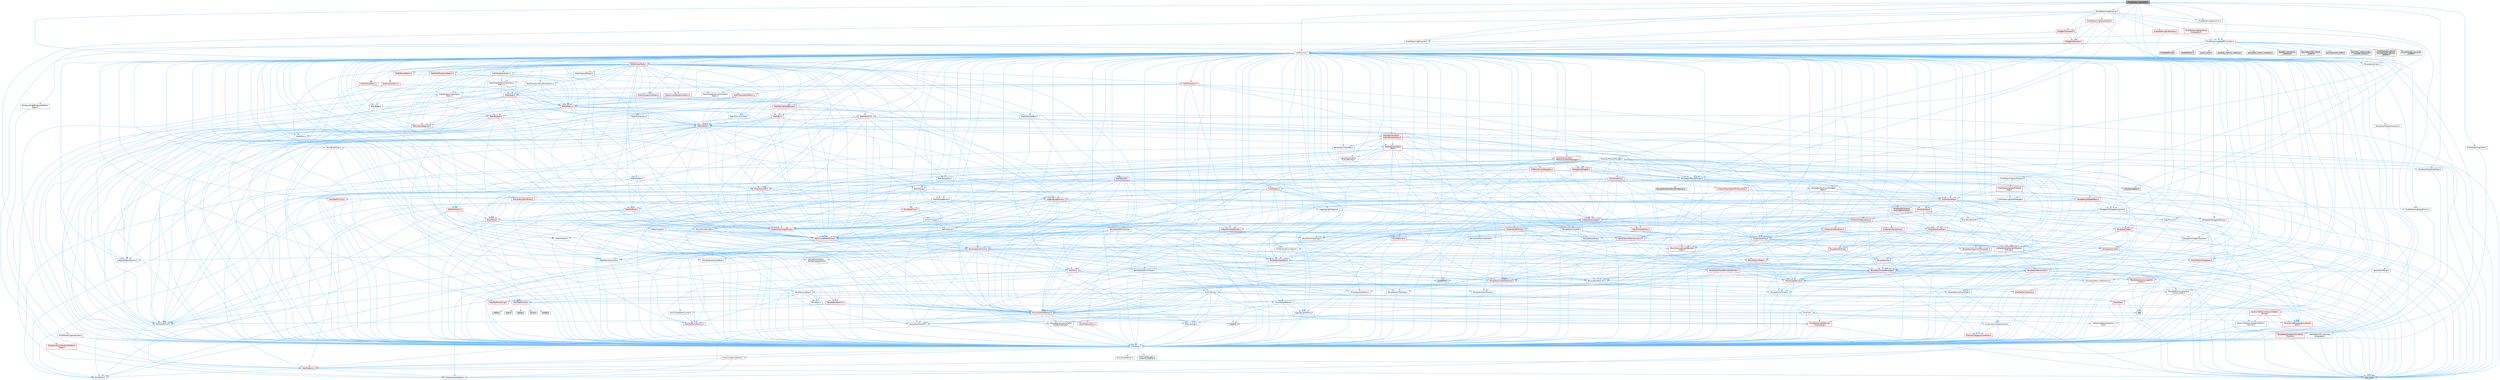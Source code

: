 digraph "IPixelStreamingModule.h"
{
 // INTERACTIVE_SVG=YES
 // LATEX_PDF_SIZE
  bgcolor="transparent";
  edge [fontname=Helvetica,fontsize=10,labelfontname=Helvetica,labelfontsize=10];
  node [fontname=Helvetica,fontsize=10,shape=box,height=0.2,width=0.4];
  Node1 [id="Node000001",label="IPixelStreamingModule.h",height=0.2,width=0.4,color="gray40", fillcolor="grey60", style="filled", fontcolor="black",tooltip=" "];
  Node1 -> Node2 [id="edge1_Node000001_Node000002",color="steelblue1",style="solid",tooltip=" "];
  Node2 [id="Node000002",label="CoreMinimal.h",height=0.2,width=0.4,color="grey40", fillcolor="white", style="filled",URL="$d7/d67/CoreMinimal_8h.html",tooltip=" "];
  Node2 -> Node3 [id="edge2_Node000002_Node000003",color="steelblue1",style="solid",tooltip=" "];
  Node3 [id="Node000003",label="CoreTypes.h",height=0.2,width=0.4,color="grey40", fillcolor="white", style="filled",URL="$dc/dec/CoreTypes_8h.html",tooltip=" "];
  Node3 -> Node4 [id="edge3_Node000003_Node000004",color="steelblue1",style="solid",tooltip=" "];
  Node4 [id="Node000004",label="HAL/Platform.h",height=0.2,width=0.4,color="red", fillcolor="#FFF0F0", style="filled",URL="$d9/dd0/Platform_8h.html",tooltip=" "];
  Node4 -> Node5 [id="edge4_Node000004_Node000005",color="steelblue1",style="solid",tooltip=" "];
  Node5 [id="Node000005",label="Misc/Build.h",height=0.2,width=0.4,color="grey40", fillcolor="white", style="filled",URL="$d3/dbb/Build_8h.html",tooltip=" "];
  Node4 -> Node7 [id="edge5_Node000004_Node000007",color="steelblue1",style="solid",tooltip=" "];
  Node7 [id="Node000007",label="type_traits",height=0.2,width=0.4,color="grey60", fillcolor="#E0E0E0", style="filled",tooltip=" "];
  Node4 -> Node8 [id="edge6_Node000004_Node000008",color="steelblue1",style="solid",tooltip=" "];
  Node8 [id="Node000008",label="PreprocessorHelpers.h",height=0.2,width=0.4,color="grey40", fillcolor="white", style="filled",URL="$db/ddb/PreprocessorHelpers_8h.html",tooltip=" "];
  Node3 -> Node14 [id="edge7_Node000003_Node000014",color="steelblue1",style="solid",tooltip=" "];
  Node14 [id="Node000014",label="ProfilingDebugging\l/UMemoryDefines.h",height=0.2,width=0.4,color="grey40", fillcolor="white", style="filled",URL="$d2/da2/UMemoryDefines_8h.html",tooltip=" "];
  Node3 -> Node15 [id="edge8_Node000003_Node000015",color="steelblue1",style="solid",tooltip=" "];
  Node15 [id="Node000015",label="Misc/CoreMiscDefines.h",height=0.2,width=0.4,color="grey40", fillcolor="white", style="filled",URL="$da/d38/CoreMiscDefines_8h.html",tooltip=" "];
  Node15 -> Node4 [id="edge9_Node000015_Node000004",color="steelblue1",style="solid",tooltip=" "];
  Node15 -> Node8 [id="edge10_Node000015_Node000008",color="steelblue1",style="solid",tooltip=" "];
  Node3 -> Node16 [id="edge11_Node000003_Node000016",color="steelblue1",style="solid",tooltip=" "];
  Node16 [id="Node000016",label="Misc/CoreDefines.h",height=0.2,width=0.4,color="grey40", fillcolor="white", style="filled",URL="$d3/dd2/CoreDefines_8h.html",tooltip=" "];
  Node2 -> Node17 [id="edge12_Node000002_Node000017",color="steelblue1",style="solid",tooltip=" "];
  Node17 [id="Node000017",label="CoreFwd.h",height=0.2,width=0.4,color="grey40", fillcolor="white", style="filled",URL="$d1/d1e/CoreFwd_8h.html",tooltip=" "];
  Node17 -> Node3 [id="edge13_Node000017_Node000003",color="steelblue1",style="solid",tooltip=" "];
  Node17 -> Node18 [id="edge14_Node000017_Node000018",color="steelblue1",style="solid",tooltip=" "];
  Node18 [id="Node000018",label="Containers/ContainersFwd.h",height=0.2,width=0.4,color="grey40", fillcolor="white", style="filled",URL="$d4/d0a/ContainersFwd_8h.html",tooltip=" "];
  Node18 -> Node4 [id="edge15_Node000018_Node000004",color="steelblue1",style="solid",tooltip=" "];
  Node18 -> Node3 [id="edge16_Node000018_Node000003",color="steelblue1",style="solid",tooltip=" "];
  Node18 -> Node19 [id="edge17_Node000018_Node000019",color="steelblue1",style="solid",tooltip=" "];
  Node19 [id="Node000019",label="Traits/IsContiguousContainer.h",height=0.2,width=0.4,color="red", fillcolor="#FFF0F0", style="filled",URL="$d5/d3c/IsContiguousContainer_8h.html",tooltip=" "];
  Node19 -> Node3 [id="edge18_Node000019_Node000003",color="steelblue1",style="solid",tooltip=" "];
  Node17 -> Node22 [id="edge19_Node000017_Node000022",color="steelblue1",style="solid",tooltip=" "];
  Node22 [id="Node000022",label="Math/MathFwd.h",height=0.2,width=0.4,color="grey40", fillcolor="white", style="filled",URL="$d2/d10/MathFwd_8h.html",tooltip=" "];
  Node22 -> Node4 [id="edge20_Node000022_Node000004",color="steelblue1",style="solid",tooltip=" "];
  Node17 -> Node23 [id="edge21_Node000017_Node000023",color="steelblue1",style="solid",tooltip=" "];
  Node23 [id="Node000023",label="UObject/UObjectHierarchy\lFwd.h",height=0.2,width=0.4,color="grey40", fillcolor="white", style="filled",URL="$d3/d13/UObjectHierarchyFwd_8h.html",tooltip=" "];
  Node2 -> Node23 [id="edge22_Node000002_Node000023",color="steelblue1",style="solid",tooltip=" "];
  Node2 -> Node18 [id="edge23_Node000002_Node000018",color="steelblue1",style="solid",tooltip=" "];
  Node2 -> Node24 [id="edge24_Node000002_Node000024",color="steelblue1",style="solid",tooltip=" "];
  Node24 [id="Node000024",label="Misc/VarArgs.h",height=0.2,width=0.4,color="grey40", fillcolor="white", style="filled",URL="$d5/d6f/VarArgs_8h.html",tooltip=" "];
  Node24 -> Node3 [id="edge25_Node000024_Node000003",color="steelblue1",style="solid",tooltip=" "];
  Node2 -> Node25 [id="edge26_Node000002_Node000025",color="steelblue1",style="solid",tooltip=" "];
  Node25 [id="Node000025",label="Logging/LogVerbosity.h",height=0.2,width=0.4,color="grey40", fillcolor="white", style="filled",URL="$d2/d8f/LogVerbosity_8h.html",tooltip=" "];
  Node25 -> Node3 [id="edge27_Node000025_Node000003",color="steelblue1",style="solid",tooltip=" "];
  Node2 -> Node26 [id="edge28_Node000002_Node000026",color="steelblue1",style="solid",tooltip=" "];
  Node26 [id="Node000026",label="Misc/OutputDevice.h",height=0.2,width=0.4,color="grey40", fillcolor="white", style="filled",URL="$d7/d32/OutputDevice_8h.html",tooltip=" "];
  Node26 -> Node17 [id="edge29_Node000026_Node000017",color="steelblue1",style="solid",tooltip=" "];
  Node26 -> Node3 [id="edge30_Node000026_Node000003",color="steelblue1",style="solid",tooltip=" "];
  Node26 -> Node25 [id="edge31_Node000026_Node000025",color="steelblue1",style="solid",tooltip=" "];
  Node26 -> Node24 [id="edge32_Node000026_Node000024",color="steelblue1",style="solid",tooltip=" "];
  Node26 -> Node27 [id="edge33_Node000026_Node000027",color="steelblue1",style="solid",tooltip=" "];
  Node27 [id="Node000027",label="Templates/IsArrayOrRefOf\lTypeByPredicate.h",height=0.2,width=0.4,color="grey40", fillcolor="white", style="filled",URL="$d6/da1/IsArrayOrRefOfTypeByPredicate_8h.html",tooltip=" "];
  Node27 -> Node3 [id="edge34_Node000027_Node000003",color="steelblue1",style="solid",tooltip=" "];
  Node26 -> Node28 [id="edge35_Node000026_Node000028",color="steelblue1",style="solid",tooltip=" "];
  Node28 [id="Node000028",label="Templates/IsValidVariadic\lFunctionArg.h",height=0.2,width=0.4,color="red", fillcolor="#FFF0F0", style="filled",URL="$d0/dc8/IsValidVariadicFunctionArg_8h.html",tooltip=" "];
  Node28 -> Node3 [id="edge36_Node000028_Node000003",color="steelblue1",style="solid",tooltip=" "];
  Node28 -> Node7 [id="edge37_Node000028_Node000007",color="steelblue1",style="solid",tooltip=" "];
  Node26 -> Node30 [id="edge38_Node000026_Node000030",color="steelblue1",style="solid",tooltip=" "];
  Node30 [id="Node000030",label="Traits/IsCharEncodingCompatible\lWith.h",height=0.2,width=0.4,color="red", fillcolor="#FFF0F0", style="filled",URL="$df/dd1/IsCharEncodingCompatibleWith_8h.html",tooltip=" "];
  Node30 -> Node7 [id="edge39_Node000030_Node000007",color="steelblue1",style="solid",tooltip=" "];
  Node2 -> Node32 [id="edge40_Node000002_Node000032",color="steelblue1",style="solid",tooltip=" "];
  Node32 [id="Node000032",label="HAL/PlatformCrt.h",height=0.2,width=0.4,color="red", fillcolor="#FFF0F0", style="filled",URL="$d8/d75/PlatformCrt_8h.html",tooltip=" "];
  Node32 -> Node33 [id="edge41_Node000032_Node000033",color="steelblue1",style="solid",tooltip=" "];
  Node33 [id="Node000033",label="new",height=0.2,width=0.4,color="grey60", fillcolor="#E0E0E0", style="filled",tooltip=" "];
  Node32 -> Node34 [id="edge42_Node000032_Node000034",color="steelblue1",style="solid",tooltip=" "];
  Node34 [id="Node000034",label="wchar.h",height=0.2,width=0.4,color="grey60", fillcolor="#E0E0E0", style="filled",tooltip=" "];
  Node32 -> Node35 [id="edge43_Node000032_Node000035",color="steelblue1",style="solid",tooltip=" "];
  Node35 [id="Node000035",label="stddef.h",height=0.2,width=0.4,color="grey60", fillcolor="#E0E0E0", style="filled",tooltip=" "];
  Node32 -> Node36 [id="edge44_Node000032_Node000036",color="steelblue1",style="solid",tooltip=" "];
  Node36 [id="Node000036",label="stdlib.h",height=0.2,width=0.4,color="grey60", fillcolor="#E0E0E0", style="filled",tooltip=" "];
  Node32 -> Node37 [id="edge45_Node000032_Node000037",color="steelblue1",style="solid",tooltip=" "];
  Node37 [id="Node000037",label="stdio.h",height=0.2,width=0.4,color="grey60", fillcolor="#E0E0E0", style="filled",tooltip=" "];
  Node32 -> Node38 [id="edge46_Node000032_Node000038",color="steelblue1",style="solid",tooltip=" "];
  Node38 [id="Node000038",label="stdarg.h",height=0.2,width=0.4,color="grey60", fillcolor="#E0E0E0", style="filled",tooltip=" "];
  Node2 -> Node42 [id="edge47_Node000002_Node000042",color="steelblue1",style="solid",tooltip=" "];
  Node42 [id="Node000042",label="HAL/PlatformMisc.h",height=0.2,width=0.4,color="red", fillcolor="#FFF0F0", style="filled",URL="$d0/df5/PlatformMisc_8h.html",tooltip=" "];
  Node42 -> Node3 [id="edge48_Node000042_Node000003",color="steelblue1",style="solid",tooltip=" "];
  Node2 -> Node61 [id="edge49_Node000002_Node000061",color="steelblue1",style="solid",tooltip=" "];
  Node61 [id="Node000061",label="Misc/AssertionMacros.h",height=0.2,width=0.4,color="red", fillcolor="#FFF0F0", style="filled",URL="$d0/dfa/AssertionMacros_8h.html",tooltip=" "];
  Node61 -> Node3 [id="edge50_Node000061_Node000003",color="steelblue1",style="solid",tooltip=" "];
  Node61 -> Node4 [id="edge51_Node000061_Node000004",color="steelblue1",style="solid",tooltip=" "];
  Node61 -> Node42 [id="edge52_Node000061_Node000042",color="steelblue1",style="solid",tooltip=" "];
  Node61 -> Node8 [id="edge53_Node000061_Node000008",color="steelblue1",style="solid",tooltip=" "];
  Node61 -> Node62 [id="edge54_Node000061_Node000062",color="steelblue1",style="solid",tooltip=" "];
  Node62 [id="Node000062",label="Templates/EnableIf.h",height=0.2,width=0.4,color="grey40", fillcolor="white", style="filled",URL="$d7/d60/EnableIf_8h.html",tooltip=" "];
  Node62 -> Node3 [id="edge55_Node000062_Node000003",color="steelblue1",style="solid",tooltip=" "];
  Node61 -> Node27 [id="edge56_Node000061_Node000027",color="steelblue1",style="solid",tooltip=" "];
  Node61 -> Node28 [id="edge57_Node000061_Node000028",color="steelblue1",style="solid",tooltip=" "];
  Node61 -> Node30 [id="edge58_Node000061_Node000030",color="steelblue1",style="solid",tooltip=" "];
  Node61 -> Node24 [id="edge59_Node000061_Node000024",color="steelblue1",style="solid",tooltip=" "];
  Node61 -> Node69 [id="edge60_Node000061_Node000069",color="steelblue1",style="solid",tooltip=" "];
  Node69 [id="Node000069",label="atomic",height=0.2,width=0.4,color="grey60", fillcolor="#E0E0E0", style="filled",tooltip=" "];
  Node2 -> Node70 [id="edge61_Node000002_Node000070",color="steelblue1",style="solid",tooltip=" "];
  Node70 [id="Node000070",label="Templates/IsPointer.h",height=0.2,width=0.4,color="grey40", fillcolor="white", style="filled",URL="$d7/d05/IsPointer_8h.html",tooltip=" "];
  Node70 -> Node3 [id="edge62_Node000070_Node000003",color="steelblue1",style="solid",tooltip=" "];
  Node2 -> Node71 [id="edge63_Node000002_Node000071",color="steelblue1",style="solid",tooltip=" "];
  Node71 [id="Node000071",label="HAL/PlatformMemory.h",height=0.2,width=0.4,color="red", fillcolor="#FFF0F0", style="filled",URL="$de/d68/PlatformMemory_8h.html",tooltip=" "];
  Node71 -> Node3 [id="edge64_Node000071_Node000003",color="steelblue1",style="solid",tooltip=" "];
  Node2 -> Node54 [id="edge65_Node000002_Node000054",color="steelblue1",style="solid",tooltip=" "];
  Node54 [id="Node000054",label="HAL/PlatformAtomics.h",height=0.2,width=0.4,color="red", fillcolor="#FFF0F0", style="filled",URL="$d3/d36/PlatformAtomics_8h.html",tooltip=" "];
  Node54 -> Node3 [id="edge66_Node000054_Node000003",color="steelblue1",style="solid",tooltip=" "];
  Node2 -> Node76 [id="edge67_Node000002_Node000076",color="steelblue1",style="solid",tooltip=" "];
  Node76 [id="Node000076",label="Misc/Exec.h",height=0.2,width=0.4,color="grey40", fillcolor="white", style="filled",URL="$de/ddb/Exec_8h.html",tooltip=" "];
  Node76 -> Node3 [id="edge68_Node000076_Node000003",color="steelblue1",style="solid",tooltip=" "];
  Node76 -> Node61 [id="edge69_Node000076_Node000061",color="steelblue1",style="solid",tooltip=" "];
  Node2 -> Node77 [id="edge70_Node000002_Node000077",color="steelblue1",style="solid",tooltip=" "];
  Node77 [id="Node000077",label="HAL/MemoryBase.h",height=0.2,width=0.4,color="grey40", fillcolor="white", style="filled",URL="$d6/d9f/MemoryBase_8h.html",tooltip=" "];
  Node77 -> Node3 [id="edge71_Node000077_Node000003",color="steelblue1",style="solid",tooltip=" "];
  Node77 -> Node54 [id="edge72_Node000077_Node000054",color="steelblue1",style="solid",tooltip=" "];
  Node77 -> Node32 [id="edge73_Node000077_Node000032",color="steelblue1",style="solid",tooltip=" "];
  Node77 -> Node76 [id="edge74_Node000077_Node000076",color="steelblue1",style="solid",tooltip=" "];
  Node77 -> Node26 [id="edge75_Node000077_Node000026",color="steelblue1",style="solid",tooltip=" "];
  Node77 -> Node78 [id="edge76_Node000077_Node000078",color="steelblue1",style="solid",tooltip=" "];
  Node78 [id="Node000078",label="Templates/Atomic.h",height=0.2,width=0.4,color="red", fillcolor="#FFF0F0", style="filled",URL="$d3/d91/Atomic_8h.html",tooltip=" "];
  Node78 -> Node79 [id="edge77_Node000078_Node000079",color="steelblue1",style="solid",tooltip=" "];
  Node79 [id="Node000079",label="HAL/ThreadSafeCounter.h",height=0.2,width=0.4,color="grey40", fillcolor="white", style="filled",URL="$dc/dc9/ThreadSafeCounter_8h.html",tooltip=" "];
  Node79 -> Node3 [id="edge78_Node000079_Node000003",color="steelblue1",style="solid",tooltip=" "];
  Node79 -> Node54 [id="edge79_Node000079_Node000054",color="steelblue1",style="solid",tooltip=" "];
  Node78 -> Node69 [id="edge80_Node000078_Node000069",color="steelblue1",style="solid",tooltip=" "];
  Node2 -> Node87 [id="edge81_Node000002_Node000087",color="steelblue1",style="solid",tooltip=" "];
  Node87 [id="Node000087",label="HAL/UnrealMemory.h",height=0.2,width=0.4,color="red", fillcolor="#FFF0F0", style="filled",URL="$d9/d96/UnrealMemory_8h.html",tooltip=" "];
  Node87 -> Node3 [id="edge82_Node000087_Node000003",color="steelblue1",style="solid",tooltip=" "];
  Node87 -> Node77 [id="edge83_Node000087_Node000077",color="steelblue1",style="solid",tooltip=" "];
  Node87 -> Node71 [id="edge84_Node000087_Node000071",color="steelblue1",style="solid",tooltip=" "];
  Node87 -> Node70 [id="edge85_Node000087_Node000070",color="steelblue1",style="solid",tooltip=" "];
  Node2 -> Node89 [id="edge86_Node000002_Node000089",color="steelblue1",style="solid",tooltip=" "];
  Node89 [id="Node000089",label="Templates/IsArithmetic.h",height=0.2,width=0.4,color="grey40", fillcolor="white", style="filled",URL="$d2/d5d/IsArithmetic_8h.html",tooltip=" "];
  Node89 -> Node3 [id="edge87_Node000089_Node000003",color="steelblue1",style="solid",tooltip=" "];
  Node2 -> Node83 [id="edge88_Node000002_Node000083",color="steelblue1",style="solid",tooltip=" "];
  Node83 [id="Node000083",label="Templates/AndOrNot.h",height=0.2,width=0.4,color="grey40", fillcolor="white", style="filled",URL="$db/d0a/AndOrNot_8h.html",tooltip=" "];
  Node83 -> Node3 [id="edge89_Node000083_Node000003",color="steelblue1",style="solid",tooltip=" "];
  Node2 -> Node90 [id="edge90_Node000002_Node000090",color="steelblue1",style="solid",tooltip=" "];
  Node90 [id="Node000090",label="Templates/IsPODType.h",height=0.2,width=0.4,color="grey40", fillcolor="white", style="filled",URL="$d7/db1/IsPODType_8h.html",tooltip=" "];
  Node90 -> Node3 [id="edge91_Node000090_Node000003",color="steelblue1",style="solid",tooltip=" "];
  Node2 -> Node91 [id="edge92_Node000002_Node000091",color="steelblue1",style="solid",tooltip=" "];
  Node91 [id="Node000091",label="Templates/IsUECoreType.h",height=0.2,width=0.4,color="grey40", fillcolor="white", style="filled",URL="$d1/db8/IsUECoreType_8h.html",tooltip=" "];
  Node91 -> Node3 [id="edge93_Node000091_Node000003",color="steelblue1",style="solid",tooltip=" "];
  Node91 -> Node7 [id="edge94_Node000091_Node000007",color="steelblue1",style="solid",tooltip=" "];
  Node2 -> Node84 [id="edge95_Node000002_Node000084",color="steelblue1",style="solid",tooltip=" "];
  Node84 [id="Node000084",label="Templates/IsTriviallyCopy\lConstructible.h",height=0.2,width=0.4,color="grey40", fillcolor="white", style="filled",URL="$d3/d78/IsTriviallyCopyConstructible_8h.html",tooltip=" "];
  Node84 -> Node3 [id="edge96_Node000084_Node000003",color="steelblue1",style="solid",tooltip=" "];
  Node84 -> Node7 [id="edge97_Node000084_Node000007",color="steelblue1",style="solid",tooltip=" "];
  Node2 -> Node92 [id="edge98_Node000002_Node000092",color="steelblue1",style="solid",tooltip=" "];
  Node92 [id="Node000092",label="Templates/UnrealTypeTraits.h",height=0.2,width=0.4,color="red", fillcolor="#FFF0F0", style="filled",URL="$d2/d2d/UnrealTypeTraits_8h.html",tooltip=" "];
  Node92 -> Node3 [id="edge99_Node000092_Node000003",color="steelblue1",style="solid",tooltip=" "];
  Node92 -> Node70 [id="edge100_Node000092_Node000070",color="steelblue1",style="solid",tooltip=" "];
  Node92 -> Node61 [id="edge101_Node000092_Node000061",color="steelblue1",style="solid",tooltip=" "];
  Node92 -> Node83 [id="edge102_Node000092_Node000083",color="steelblue1",style="solid",tooltip=" "];
  Node92 -> Node62 [id="edge103_Node000092_Node000062",color="steelblue1",style="solid",tooltip=" "];
  Node92 -> Node89 [id="edge104_Node000092_Node000089",color="steelblue1",style="solid",tooltip=" "];
  Node92 -> Node90 [id="edge105_Node000092_Node000090",color="steelblue1",style="solid",tooltip=" "];
  Node92 -> Node91 [id="edge106_Node000092_Node000091",color="steelblue1",style="solid",tooltip=" "];
  Node92 -> Node84 [id="edge107_Node000092_Node000084",color="steelblue1",style="solid",tooltip=" "];
  Node2 -> Node62 [id="edge108_Node000002_Node000062",color="steelblue1",style="solid",tooltip=" "];
  Node2 -> Node94 [id="edge109_Node000002_Node000094",color="steelblue1",style="solid",tooltip=" "];
  Node94 [id="Node000094",label="Templates/RemoveReference.h",height=0.2,width=0.4,color="grey40", fillcolor="white", style="filled",URL="$da/dbe/RemoveReference_8h.html",tooltip=" "];
  Node94 -> Node3 [id="edge110_Node000094_Node000003",color="steelblue1",style="solid",tooltip=" "];
  Node2 -> Node95 [id="edge111_Node000002_Node000095",color="steelblue1",style="solid",tooltip=" "];
  Node95 [id="Node000095",label="Templates/IntegralConstant.h",height=0.2,width=0.4,color="grey40", fillcolor="white", style="filled",URL="$db/d1b/IntegralConstant_8h.html",tooltip=" "];
  Node95 -> Node3 [id="edge112_Node000095_Node000003",color="steelblue1",style="solid",tooltip=" "];
  Node2 -> Node96 [id="edge113_Node000002_Node000096",color="steelblue1",style="solid",tooltip=" "];
  Node96 [id="Node000096",label="Templates/IsClass.h",height=0.2,width=0.4,color="grey40", fillcolor="white", style="filled",URL="$db/dcb/IsClass_8h.html",tooltip=" "];
  Node96 -> Node3 [id="edge114_Node000096_Node000003",color="steelblue1",style="solid",tooltip=" "];
  Node2 -> Node97 [id="edge115_Node000002_Node000097",color="steelblue1",style="solid",tooltip=" "];
  Node97 [id="Node000097",label="Templates/TypeCompatible\lBytes.h",height=0.2,width=0.4,color="red", fillcolor="#FFF0F0", style="filled",URL="$df/d0a/TypeCompatibleBytes_8h.html",tooltip=" "];
  Node97 -> Node3 [id="edge116_Node000097_Node000003",color="steelblue1",style="solid",tooltip=" "];
  Node97 -> Node33 [id="edge117_Node000097_Node000033",color="steelblue1",style="solid",tooltip=" "];
  Node97 -> Node7 [id="edge118_Node000097_Node000007",color="steelblue1",style="solid",tooltip=" "];
  Node2 -> Node19 [id="edge119_Node000002_Node000019",color="steelblue1",style="solid",tooltip=" "];
  Node2 -> Node98 [id="edge120_Node000002_Node000098",color="steelblue1",style="solid",tooltip=" "];
  Node98 [id="Node000098",label="Templates/UnrealTemplate.h",height=0.2,width=0.4,color="red", fillcolor="#FFF0F0", style="filled",URL="$d4/d24/UnrealTemplate_8h.html",tooltip=" "];
  Node98 -> Node3 [id="edge121_Node000098_Node000003",color="steelblue1",style="solid",tooltip=" "];
  Node98 -> Node70 [id="edge122_Node000098_Node000070",color="steelblue1",style="solid",tooltip=" "];
  Node98 -> Node87 [id="edge123_Node000098_Node000087",color="steelblue1",style="solid",tooltip=" "];
  Node98 -> Node92 [id="edge124_Node000098_Node000092",color="steelblue1",style="solid",tooltip=" "];
  Node98 -> Node94 [id="edge125_Node000098_Node000094",color="steelblue1",style="solid",tooltip=" "];
  Node98 -> Node64 [id="edge126_Node000098_Node000064",color="steelblue1",style="solid",tooltip=" "];
  Node64 [id="Node000064",label="Templates/Requires.h",height=0.2,width=0.4,color="grey40", fillcolor="white", style="filled",URL="$dc/d96/Requires_8h.html",tooltip=" "];
  Node64 -> Node62 [id="edge127_Node000064_Node000062",color="steelblue1",style="solid",tooltip=" "];
  Node64 -> Node7 [id="edge128_Node000064_Node000007",color="steelblue1",style="solid",tooltip=" "];
  Node98 -> Node97 [id="edge129_Node000098_Node000097",color="steelblue1",style="solid",tooltip=" "];
  Node98 -> Node19 [id="edge130_Node000098_Node000019",color="steelblue1",style="solid",tooltip=" "];
  Node98 -> Node7 [id="edge131_Node000098_Node000007",color="steelblue1",style="solid",tooltip=" "];
  Node2 -> Node47 [id="edge132_Node000002_Node000047",color="steelblue1",style="solid",tooltip=" "];
  Node47 [id="Node000047",label="Math/NumericLimits.h",height=0.2,width=0.4,color="grey40", fillcolor="white", style="filled",URL="$df/d1b/NumericLimits_8h.html",tooltip=" "];
  Node47 -> Node3 [id="edge133_Node000047_Node000003",color="steelblue1",style="solid",tooltip=" "];
  Node2 -> Node102 [id="edge134_Node000002_Node000102",color="steelblue1",style="solid",tooltip=" "];
  Node102 [id="Node000102",label="HAL/PlatformMath.h",height=0.2,width=0.4,color="red", fillcolor="#FFF0F0", style="filled",URL="$dc/d53/PlatformMath_8h.html",tooltip=" "];
  Node102 -> Node3 [id="edge135_Node000102_Node000003",color="steelblue1",style="solid",tooltip=" "];
  Node2 -> Node85 [id="edge136_Node000002_Node000085",color="steelblue1",style="solid",tooltip=" "];
  Node85 [id="Node000085",label="Templates/IsTriviallyCopy\lAssignable.h",height=0.2,width=0.4,color="grey40", fillcolor="white", style="filled",URL="$d2/df2/IsTriviallyCopyAssignable_8h.html",tooltip=" "];
  Node85 -> Node3 [id="edge137_Node000085_Node000003",color="steelblue1",style="solid",tooltip=" "];
  Node85 -> Node7 [id="edge138_Node000085_Node000007",color="steelblue1",style="solid",tooltip=" "];
  Node2 -> Node110 [id="edge139_Node000002_Node000110",color="steelblue1",style="solid",tooltip=" "];
  Node110 [id="Node000110",label="Templates/MemoryOps.h",height=0.2,width=0.4,color="red", fillcolor="#FFF0F0", style="filled",URL="$db/dea/MemoryOps_8h.html",tooltip=" "];
  Node110 -> Node3 [id="edge140_Node000110_Node000003",color="steelblue1",style="solid",tooltip=" "];
  Node110 -> Node87 [id="edge141_Node000110_Node000087",color="steelblue1",style="solid",tooltip=" "];
  Node110 -> Node85 [id="edge142_Node000110_Node000085",color="steelblue1",style="solid",tooltip=" "];
  Node110 -> Node84 [id="edge143_Node000110_Node000084",color="steelblue1",style="solid",tooltip=" "];
  Node110 -> Node64 [id="edge144_Node000110_Node000064",color="steelblue1",style="solid",tooltip=" "];
  Node110 -> Node92 [id="edge145_Node000110_Node000092",color="steelblue1",style="solid",tooltip=" "];
  Node110 -> Node33 [id="edge146_Node000110_Node000033",color="steelblue1",style="solid",tooltip=" "];
  Node110 -> Node7 [id="edge147_Node000110_Node000007",color="steelblue1",style="solid",tooltip=" "];
  Node2 -> Node111 [id="edge148_Node000002_Node000111",color="steelblue1",style="solid",tooltip=" "];
  Node111 [id="Node000111",label="Containers/ContainerAllocation\lPolicies.h",height=0.2,width=0.4,color="red", fillcolor="#FFF0F0", style="filled",URL="$d7/dff/ContainerAllocationPolicies_8h.html",tooltip=" "];
  Node111 -> Node3 [id="edge149_Node000111_Node000003",color="steelblue1",style="solid",tooltip=" "];
  Node111 -> Node111 [id="edge150_Node000111_Node000111",color="steelblue1",style="solid",tooltip=" "];
  Node111 -> Node102 [id="edge151_Node000111_Node000102",color="steelblue1",style="solid",tooltip=" "];
  Node111 -> Node87 [id="edge152_Node000111_Node000087",color="steelblue1",style="solid",tooltip=" "];
  Node111 -> Node47 [id="edge153_Node000111_Node000047",color="steelblue1",style="solid",tooltip=" "];
  Node111 -> Node61 [id="edge154_Node000111_Node000061",color="steelblue1",style="solid",tooltip=" "];
  Node111 -> Node110 [id="edge155_Node000111_Node000110",color="steelblue1",style="solid",tooltip=" "];
  Node111 -> Node97 [id="edge156_Node000111_Node000097",color="steelblue1",style="solid",tooltip=" "];
  Node111 -> Node7 [id="edge157_Node000111_Node000007",color="steelblue1",style="solid",tooltip=" "];
  Node2 -> Node114 [id="edge158_Node000002_Node000114",color="steelblue1",style="solid",tooltip=" "];
  Node114 [id="Node000114",label="Templates/IsEnumClass.h",height=0.2,width=0.4,color="grey40", fillcolor="white", style="filled",URL="$d7/d15/IsEnumClass_8h.html",tooltip=" "];
  Node114 -> Node3 [id="edge159_Node000114_Node000003",color="steelblue1",style="solid",tooltip=" "];
  Node114 -> Node83 [id="edge160_Node000114_Node000083",color="steelblue1",style="solid",tooltip=" "];
  Node2 -> Node115 [id="edge161_Node000002_Node000115",color="steelblue1",style="solid",tooltip=" "];
  Node115 [id="Node000115",label="HAL/PlatformProperties.h",height=0.2,width=0.4,color="red", fillcolor="#FFF0F0", style="filled",URL="$d9/db0/PlatformProperties_8h.html",tooltip=" "];
  Node115 -> Node3 [id="edge162_Node000115_Node000003",color="steelblue1",style="solid",tooltip=" "];
  Node2 -> Node118 [id="edge163_Node000002_Node000118",color="steelblue1",style="solid",tooltip=" "];
  Node118 [id="Node000118",label="Misc/EngineVersionBase.h",height=0.2,width=0.4,color="grey40", fillcolor="white", style="filled",URL="$d5/d2b/EngineVersionBase_8h.html",tooltip=" "];
  Node118 -> Node3 [id="edge164_Node000118_Node000003",color="steelblue1",style="solid",tooltip=" "];
  Node2 -> Node119 [id="edge165_Node000002_Node000119",color="steelblue1",style="solid",tooltip=" "];
  Node119 [id="Node000119",label="Internationalization\l/TextNamespaceFwd.h",height=0.2,width=0.4,color="grey40", fillcolor="white", style="filled",URL="$d8/d97/TextNamespaceFwd_8h.html",tooltip=" "];
  Node119 -> Node3 [id="edge166_Node000119_Node000003",color="steelblue1",style="solid",tooltip=" "];
  Node2 -> Node120 [id="edge167_Node000002_Node000120",color="steelblue1",style="solid",tooltip=" "];
  Node120 [id="Node000120",label="Serialization/Archive.h",height=0.2,width=0.4,color="red", fillcolor="#FFF0F0", style="filled",URL="$d7/d3b/Archive_8h.html",tooltip=" "];
  Node120 -> Node17 [id="edge168_Node000120_Node000017",color="steelblue1",style="solid",tooltip=" "];
  Node120 -> Node3 [id="edge169_Node000120_Node000003",color="steelblue1",style="solid",tooltip=" "];
  Node120 -> Node115 [id="edge170_Node000120_Node000115",color="steelblue1",style="solid",tooltip=" "];
  Node120 -> Node119 [id="edge171_Node000120_Node000119",color="steelblue1",style="solid",tooltip=" "];
  Node120 -> Node22 [id="edge172_Node000120_Node000022",color="steelblue1",style="solid",tooltip=" "];
  Node120 -> Node61 [id="edge173_Node000120_Node000061",color="steelblue1",style="solid",tooltip=" "];
  Node120 -> Node5 [id="edge174_Node000120_Node000005",color="steelblue1",style="solid",tooltip=" "];
  Node120 -> Node118 [id="edge175_Node000120_Node000118",color="steelblue1",style="solid",tooltip=" "];
  Node120 -> Node24 [id="edge176_Node000120_Node000024",color="steelblue1",style="solid",tooltip=" "];
  Node120 -> Node62 [id="edge177_Node000120_Node000062",color="steelblue1",style="solid",tooltip=" "];
  Node120 -> Node27 [id="edge178_Node000120_Node000027",color="steelblue1",style="solid",tooltip=" "];
  Node120 -> Node114 [id="edge179_Node000120_Node000114",color="steelblue1",style="solid",tooltip=" "];
  Node120 -> Node28 [id="edge180_Node000120_Node000028",color="steelblue1",style="solid",tooltip=" "];
  Node120 -> Node98 [id="edge181_Node000120_Node000098",color="steelblue1",style="solid",tooltip=" "];
  Node120 -> Node30 [id="edge182_Node000120_Node000030",color="steelblue1",style="solid",tooltip=" "];
  Node120 -> Node123 [id="edge183_Node000120_Node000123",color="steelblue1",style="solid",tooltip=" "];
  Node123 [id="Node000123",label="UObject/ObjectVersion.h",height=0.2,width=0.4,color="grey40", fillcolor="white", style="filled",URL="$da/d63/ObjectVersion_8h.html",tooltip=" "];
  Node123 -> Node3 [id="edge184_Node000123_Node000003",color="steelblue1",style="solid",tooltip=" "];
  Node2 -> Node124 [id="edge185_Node000002_Node000124",color="steelblue1",style="solid",tooltip=" "];
  Node124 [id="Node000124",label="Templates/Less.h",height=0.2,width=0.4,color="grey40", fillcolor="white", style="filled",URL="$de/dc8/Less_8h.html",tooltip=" "];
  Node124 -> Node3 [id="edge186_Node000124_Node000003",color="steelblue1",style="solid",tooltip=" "];
  Node124 -> Node98 [id="edge187_Node000124_Node000098",color="steelblue1",style="solid",tooltip=" "];
  Node2 -> Node125 [id="edge188_Node000002_Node000125",color="steelblue1",style="solid",tooltip=" "];
  Node125 [id="Node000125",label="Templates/Sorting.h",height=0.2,width=0.4,color="red", fillcolor="#FFF0F0", style="filled",URL="$d3/d9e/Sorting_8h.html",tooltip=" "];
  Node125 -> Node3 [id="edge189_Node000125_Node000003",color="steelblue1",style="solid",tooltip=" "];
  Node125 -> Node102 [id="edge190_Node000125_Node000102",color="steelblue1",style="solid",tooltip=" "];
  Node125 -> Node124 [id="edge191_Node000125_Node000124",color="steelblue1",style="solid",tooltip=" "];
  Node2 -> Node136 [id="edge192_Node000002_Node000136",color="steelblue1",style="solid",tooltip=" "];
  Node136 [id="Node000136",label="Misc/Char.h",height=0.2,width=0.4,color="red", fillcolor="#FFF0F0", style="filled",URL="$d0/d58/Char_8h.html",tooltip=" "];
  Node136 -> Node3 [id="edge193_Node000136_Node000003",color="steelblue1",style="solid",tooltip=" "];
  Node136 -> Node7 [id="edge194_Node000136_Node000007",color="steelblue1",style="solid",tooltip=" "];
  Node2 -> Node139 [id="edge195_Node000002_Node000139",color="steelblue1",style="solid",tooltip=" "];
  Node139 [id="Node000139",label="GenericPlatform/GenericPlatform\lStricmp.h",height=0.2,width=0.4,color="grey40", fillcolor="white", style="filled",URL="$d2/d86/GenericPlatformStricmp_8h.html",tooltip=" "];
  Node139 -> Node3 [id="edge196_Node000139_Node000003",color="steelblue1",style="solid",tooltip=" "];
  Node2 -> Node140 [id="edge197_Node000002_Node000140",color="steelblue1",style="solid",tooltip=" "];
  Node140 [id="Node000140",label="GenericPlatform/GenericPlatform\lString.h",height=0.2,width=0.4,color="red", fillcolor="#FFF0F0", style="filled",URL="$dd/d20/GenericPlatformString_8h.html",tooltip=" "];
  Node140 -> Node3 [id="edge198_Node000140_Node000003",color="steelblue1",style="solid",tooltip=" "];
  Node140 -> Node139 [id="edge199_Node000140_Node000139",color="steelblue1",style="solid",tooltip=" "];
  Node140 -> Node62 [id="edge200_Node000140_Node000062",color="steelblue1",style="solid",tooltip=" "];
  Node140 -> Node30 [id="edge201_Node000140_Node000030",color="steelblue1",style="solid",tooltip=" "];
  Node140 -> Node7 [id="edge202_Node000140_Node000007",color="steelblue1",style="solid",tooltip=" "];
  Node2 -> Node73 [id="edge203_Node000002_Node000073",color="steelblue1",style="solid",tooltip=" "];
  Node73 [id="Node000073",label="HAL/PlatformString.h",height=0.2,width=0.4,color="red", fillcolor="#FFF0F0", style="filled",URL="$db/db5/PlatformString_8h.html",tooltip=" "];
  Node73 -> Node3 [id="edge204_Node000073_Node000003",color="steelblue1",style="solid",tooltip=" "];
  Node2 -> Node143 [id="edge205_Node000002_Node000143",color="steelblue1",style="solid",tooltip=" "];
  Node143 [id="Node000143",label="Misc/CString.h",height=0.2,width=0.4,color="grey40", fillcolor="white", style="filled",URL="$d2/d49/CString_8h.html",tooltip=" "];
  Node143 -> Node3 [id="edge206_Node000143_Node000003",color="steelblue1",style="solid",tooltip=" "];
  Node143 -> Node32 [id="edge207_Node000143_Node000032",color="steelblue1",style="solid",tooltip=" "];
  Node143 -> Node73 [id="edge208_Node000143_Node000073",color="steelblue1",style="solid",tooltip=" "];
  Node143 -> Node61 [id="edge209_Node000143_Node000061",color="steelblue1",style="solid",tooltip=" "];
  Node143 -> Node136 [id="edge210_Node000143_Node000136",color="steelblue1",style="solid",tooltip=" "];
  Node143 -> Node24 [id="edge211_Node000143_Node000024",color="steelblue1",style="solid",tooltip=" "];
  Node143 -> Node27 [id="edge212_Node000143_Node000027",color="steelblue1",style="solid",tooltip=" "];
  Node143 -> Node28 [id="edge213_Node000143_Node000028",color="steelblue1",style="solid",tooltip=" "];
  Node143 -> Node30 [id="edge214_Node000143_Node000030",color="steelblue1",style="solid",tooltip=" "];
  Node2 -> Node144 [id="edge215_Node000002_Node000144",color="steelblue1",style="solid",tooltip=" "];
  Node144 [id="Node000144",label="Misc/Crc.h",height=0.2,width=0.4,color="red", fillcolor="#FFF0F0", style="filled",URL="$d4/dd2/Crc_8h.html",tooltip=" "];
  Node144 -> Node3 [id="edge216_Node000144_Node000003",color="steelblue1",style="solid",tooltip=" "];
  Node144 -> Node73 [id="edge217_Node000144_Node000073",color="steelblue1",style="solid",tooltip=" "];
  Node144 -> Node61 [id="edge218_Node000144_Node000061",color="steelblue1",style="solid",tooltip=" "];
  Node144 -> Node143 [id="edge219_Node000144_Node000143",color="steelblue1",style="solid",tooltip=" "];
  Node144 -> Node136 [id="edge220_Node000144_Node000136",color="steelblue1",style="solid",tooltip=" "];
  Node144 -> Node92 [id="edge221_Node000144_Node000092",color="steelblue1",style="solid",tooltip=" "];
  Node2 -> Node135 [id="edge222_Node000002_Node000135",color="steelblue1",style="solid",tooltip=" "];
  Node135 [id="Node000135",label="Math/UnrealMathUtility.h",height=0.2,width=0.4,color="red", fillcolor="#FFF0F0", style="filled",URL="$db/db8/UnrealMathUtility_8h.html",tooltip=" "];
  Node135 -> Node3 [id="edge223_Node000135_Node000003",color="steelblue1",style="solid",tooltip=" "];
  Node135 -> Node61 [id="edge224_Node000135_Node000061",color="steelblue1",style="solid",tooltip=" "];
  Node135 -> Node102 [id="edge225_Node000135_Node000102",color="steelblue1",style="solid",tooltip=" "];
  Node135 -> Node22 [id="edge226_Node000135_Node000022",color="steelblue1",style="solid",tooltip=" "];
  Node135 -> Node64 [id="edge227_Node000135_Node000064",color="steelblue1",style="solid",tooltip=" "];
  Node2 -> Node145 [id="edge228_Node000002_Node000145",color="steelblue1",style="solid",tooltip=" "];
  Node145 [id="Node000145",label="Containers/UnrealString.h",height=0.2,width=0.4,color="red", fillcolor="#FFF0F0", style="filled",URL="$d5/dba/UnrealString_8h.html",tooltip=" "];
  Node2 -> Node149 [id="edge229_Node000002_Node000149",color="steelblue1",style="solid",tooltip=" "];
  Node149 [id="Node000149",label="Containers/Array.h",height=0.2,width=0.4,color="red", fillcolor="#FFF0F0", style="filled",URL="$df/dd0/Array_8h.html",tooltip=" "];
  Node149 -> Node3 [id="edge230_Node000149_Node000003",color="steelblue1",style="solid",tooltip=" "];
  Node149 -> Node61 [id="edge231_Node000149_Node000061",color="steelblue1",style="solid",tooltip=" "];
  Node149 -> Node150 [id="edge232_Node000149_Node000150",color="steelblue1",style="solid",tooltip=" "];
  Node150 [id="Node000150",label="Misc/IntrusiveUnsetOptional\lState.h",height=0.2,width=0.4,color="red", fillcolor="#FFF0F0", style="filled",URL="$d2/d0a/IntrusiveUnsetOptionalState_8h.html",tooltip=" "];
  Node149 -> Node87 [id="edge233_Node000149_Node000087",color="steelblue1",style="solid",tooltip=" "];
  Node149 -> Node92 [id="edge234_Node000149_Node000092",color="steelblue1",style="solid",tooltip=" "];
  Node149 -> Node98 [id="edge235_Node000149_Node000098",color="steelblue1",style="solid",tooltip=" "];
  Node149 -> Node111 [id="edge236_Node000149_Node000111",color="steelblue1",style="solid",tooltip=" "];
  Node149 -> Node120 [id="edge237_Node000149_Node000120",color="steelblue1",style="solid",tooltip=" "];
  Node149 -> Node128 [id="edge238_Node000149_Node000128",color="steelblue1",style="solid",tooltip=" "];
  Node128 [id="Node000128",label="Templates/Invoke.h",height=0.2,width=0.4,color="red", fillcolor="#FFF0F0", style="filled",URL="$d7/deb/Invoke_8h.html",tooltip=" "];
  Node128 -> Node3 [id="edge239_Node000128_Node000003",color="steelblue1",style="solid",tooltip=" "];
  Node128 -> Node98 [id="edge240_Node000128_Node000098",color="steelblue1",style="solid",tooltip=" "];
  Node128 -> Node7 [id="edge241_Node000128_Node000007",color="steelblue1",style="solid",tooltip=" "];
  Node149 -> Node124 [id="edge242_Node000149_Node000124",color="steelblue1",style="solid",tooltip=" "];
  Node149 -> Node64 [id="edge243_Node000149_Node000064",color="steelblue1",style="solid",tooltip=" "];
  Node149 -> Node125 [id="edge244_Node000149_Node000125",color="steelblue1",style="solid",tooltip=" "];
  Node149 -> Node172 [id="edge245_Node000149_Node000172",color="steelblue1",style="solid",tooltip=" "];
  Node172 [id="Node000172",label="Templates/AlignmentTemplates.h",height=0.2,width=0.4,color="red", fillcolor="#FFF0F0", style="filled",URL="$dd/d32/AlignmentTemplates_8h.html",tooltip=" "];
  Node172 -> Node3 [id="edge246_Node000172_Node000003",color="steelblue1",style="solid",tooltip=" "];
  Node172 -> Node70 [id="edge247_Node000172_Node000070",color="steelblue1",style="solid",tooltip=" "];
  Node149 -> Node7 [id="edge248_Node000149_Node000007",color="steelblue1",style="solid",tooltip=" "];
  Node2 -> Node173 [id="edge249_Node000002_Node000173",color="steelblue1",style="solid",tooltip=" "];
  Node173 [id="Node000173",label="Misc/FrameNumber.h",height=0.2,width=0.4,color="grey40", fillcolor="white", style="filled",URL="$dd/dbd/FrameNumber_8h.html",tooltip=" "];
  Node173 -> Node3 [id="edge250_Node000173_Node000003",color="steelblue1",style="solid",tooltip=" "];
  Node173 -> Node47 [id="edge251_Node000173_Node000047",color="steelblue1",style="solid",tooltip=" "];
  Node173 -> Node135 [id="edge252_Node000173_Node000135",color="steelblue1",style="solid",tooltip=" "];
  Node173 -> Node62 [id="edge253_Node000173_Node000062",color="steelblue1",style="solid",tooltip=" "];
  Node173 -> Node92 [id="edge254_Node000173_Node000092",color="steelblue1",style="solid",tooltip=" "];
  Node2 -> Node174 [id="edge255_Node000002_Node000174",color="steelblue1",style="solid",tooltip=" "];
  Node174 [id="Node000174",label="Misc/Timespan.h",height=0.2,width=0.4,color="grey40", fillcolor="white", style="filled",URL="$da/dd9/Timespan_8h.html",tooltip=" "];
  Node174 -> Node3 [id="edge256_Node000174_Node000003",color="steelblue1",style="solid",tooltip=" "];
  Node174 -> Node175 [id="edge257_Node000174_Node000175",color="steelblue1",style="solid",tooltip=" "];
  Node175 [id="Node000175",label="Math/Interval.h",height=0.2,width=0.4,color="grey40", fillcolor="white", style="filled",URL="$d1/d55/Interval_8h.html",tooltip=" "];
  Node175 -> Node3 [id="edge258_Node000175_Node000003",color="steelblue1",style="solid",tooltip=" "];
  Node175 -> Node89 [id="edge259_Node000175_Node000089",color="steelblue1",style="solid",tooltip=" "];
  Node175 -> Node92 [id="edge260_Node000175_Node000092",color="steelblue1",style="solid",tooltip=" "];
  Node175 -> Node47 [id="edge261_Node000175_Node000047",color="steelblue1",style="solid",tooltip=" "];
  Node175 -> Node135 [id="edge262_Node000175_Node000135",color="steelblue1",style="solid",tooltip=" "];
  Node174 -> Node135 [id="edge263_Node000174_Node000135",color="steelblue1",style="solid",tooltip=" "];
  Node174 -> Node61 [id="edge264_Node000174_Node000061",color="steelblue1",style="solid",tooltip=" "];
  Node2 -> Node176 [id="edge265_Node000002_Node000176",color="steelblue1",style="solid",tooltip=" "];
  Node176 [id="Node000176",label="Containers/StringConv.h",height=0.2,width=0.4,color="red", fillcolor="#FFF0F0", style="filled",URL="$d3/ddf/StringConv_8h.html",tooltip=" "];
  Node176 -> Node3 [id="edge266_Node000176_Node000003",color="steelblue1",style="solid",tooltip=" "];
  Node176 -> Node61 [id="edge267_Node000176_Node000061",color="steelblue1",style="solid",tooltip=" "];
  Node176 -> Node111 [id="edge268_Node000176_Node000111",color="steelblue1",style="solid",tooltip=" "];
  Node176 -> Node149 [id="edge269_Node000176_Node000149",color="steelblue1",style="solid",tooltip=" "];
  Node176 -> Node143 [id="edge270_Node000176_Node000143",color="steelblue1",style="solid",tooltip=" "];
  Node176 -> Node177 [id="edge271_Node000176_Node000177",color="steelblue1",style="solid",tooltip=" "];
  Node177 [id="Node000177",label="Templates/IsArray.h",height=0.2,width=0.4,color="grey40", fillcolor="white", style="filled",URL="$d8/d8d/IsArray_8h.html",tooltip=" "];
  Node177 -> Node3 [id="edge272_Node000177_Node000003",color="steelblue1",style="solid",tooltip=" "];
  Node176 -> Node98 [id="edge273_Node000176_Node000098",color="steelblue1",style="solid",tooltip=" "];
  Node176 -> Node92 [id="edge274_Node000176_Node000092",color="steelblue1",style="solid",tooltip=" "];
  Node176 -> Node30 [id="edge275_Node000176_Node000030",color="steelblue1",style="solid",tooltip=" "];
  Node176 -> Node19 [id="edge276_Node000176_Node000019",color="steelblue1",style="solid",tooltip=" "];
  Node176 -> Node7 [id="edge277_Node000176_Node000007",color="steelblue1",style="solid",tooltip=" "];
  Node2 -> Node178 [id="edge278_Node000002_Node000178",color="steelblue1",style="solid",tooltip=" "];
  Node178 [id="Node000178",label="UObject/UnrealNames.h",height=0.2,width=0.4,color="red", fillcolor="#FFF0F0", style="filled",URL="$d8/db1/UnrealNames_8h.html",tooltip=" "];
  Node178 -> Node3 [id="edge279_Node000178_Node000003",color="steelblue1",style="solid",tooltip=" "];
  Node2 -> Node180 [id="edge280_Node000002_Node000180",color="steelblue1",style="solid",tooltip=" "];
  Node180 [id="Node000180",label="UObject/NameTypes.h",height=0.2,width=0.4,color="red", fillcolor="#FFF0F0", style="filled",URL="$d6/d35/NameTypes_8h.html",tooltip=" "];
  Node180 -> Node3 [id="edge281_Node000180_Node000003",color="steelblue1",style="solid",tooltip=" "];
  Node180 -> Node61 [id="edge282_Node000180_Node000061",color="steelblue1",style="solid",tooltip=" "];
  Node180 -> Node87 [id="edge283_Node000180_Node000087",color="steelblue1",style="solid",tooltip=" "];
  Node180 -> Node92 [id="edge284_Node000180_Node000092",color="steelblue1",style="solid",tooltip=" "];
  Node180 -> Node98 [id="edge285_Node000180_Node000098",color="steelblue1",style="solid",tooltip=" "];
  Node180 -> Node145 [id="edge286_Node000180_Node000145",color="steelblue1",style="solid",tooltip=" "];
  Node180 -> Node181 [id="edge287_Node000180_Node000181",color="steelblue1",style="solid",tooltip=" "];
  Node181 [id="Node000181",label="HAL/CriticalSection.h",height=0.2,width=0.4,color="red", fillcolor="#FFF0F0", style="filled",URL="$d6/d90/CriticalSection_8h.html",tooltip=" "];
  Node180 -> Node176 [id="edge288_Node000180_Node000176",color="steelblue1",style="solid",tooltip=" "];
  Node180 -> Node178 [id="edge289_Node000180_Node000178",color="steelblue1",style="solid",tooltip=" "];
  Node180 -> Node78 [id="edge290_Node000180_Node000078",color="steelblue1",style="solid",tooltip=" "];
  Node180 -> Node157 [id="edge291_Node000180_Node000157",color="steelblue1",style="solid",tooltip=" "];
  Node157 [id="Node000157",label="Serialization/MemoryLayout.h",height=0.2,width=0.4,color="red", fillcolor="#FFF0F0", style="filled",URL="$d7/d66/MemoryLayout_8h.html",tooltip=" "];
  Node157 -> Node160 [id="edge292_Node000157_Node000160",color="steelblue1",style="solid",tooltip=" "];
  Node160 [id="Node000160",label="Containers/EnumAsByte.h",height=0.2,width=0.4,color="grey40", fillcolor="white", style="filled",URL="$d6/d9a/EnumAsByte_8h.html",tooltip=" "];
  Node160 -> Node3 [id="edge293_Node000160_Node000003",color="steelblue1",style="solid",tooltip=" "];
  Node160 -> Node90 [id="edge294_Node000160_Node000090",color="steelblue1",style="solid",tooltip=" "];
  Node160 -> Node161 [id="edge295_Node000160_Node000161",color="steelblue1",style="solid",tooltip=" "];
  Node161 [id="Node000161",label="Templates/TypeHash.h",height=0.2,width=0.4,color="red", fillcolor="#FFF0F0", style="filled",URL="$d1/d62/TypeHash_8h.html",tooltip=" "];
  Node161 -> Node3 [id="edge296_Node000161_Node000003",color="steelblue1",style="solid",tooltip=" "];
  Node161 -> Node64 [id="edge297_Node000161_Node000064",color="steelblue1",style="solid",tooltip=" "];
  Node161 -> Node144 [id="edge298_Node000161_Node000144",color="steelblue1",style="solid",tooltip=" "];
  Node161 -> Node7 [id="edge299_Node000161_Node000007",color="steelblue1",style="solid",tooltip=" "];
  Node157 -> Node87 [id="edge300_Node000157_Node000087",color="steelblue1",style="solid",tooltip=" "];
  Node157 -> Node62 [id="edge301_Node000157_Node000062",color="steelblue1",style="solid",tooltip=" "];
  Node157 -> Node98 [id="edge302_Node000157_Node000098",color="steelblue1",style="solid",tooltip=" "];
  Node180 -> Node150 [id="edge303_Node000180_Node000150",color="steelblue1",style="solid",tooltip=" "];
  Node2 -> Node188 [id="edge304_Node000002_Node000188",color="steelblue1",style="solid",tooltip=" "];
  Node188 [id="Node000188",label="Misc/Parse.h",height=0.2,width=0.4,color="red", fillcolor="#FFF0F0", style="filled",URL="$dc/d71/Parse_8h.html",tooltip=" "];
  Node188 -> Node145 [id="edge305_Node000188_Node000145",color="steelblue1",style="solid",tooltip=" "];
  Node188 -> Node3 [id="edge306_Node000188_Node000003",color="steelblue1",style="solid",tooltip=" "];
  Node188 -> Node32 [id="edge307_Node000188_Node000032",color="steelblue1",style="solid",tooltip=" "];
  Node188 -> Node5 [id="edge308_Node000188_Node000005",color="steelblue1",style="solid",tooltip=" "];
  Node188 -> Node49 [id="edge309_Node000188_Node000049",color="steelblue1",style="solid",tooltip=" "];
  Node49 [id="Node000049",label="Misc/EnumClassFlags.h",height=0.2,width=0.4,color="grey40", fillcolor="white", style="filled",URL="$d8/de7/EnumClassFlags_8h.html",tooltip=" "];
  Node188 -> Node189 [id="edge310_Node000188_Node000189",color="steelblue1",style="solid",tooltip=" "];
  Node189 [id="Node000189",label="Templates/Function.h",height=0.2,width=0.4,color="red", fillcolor="#FFF0F0", style="filled",URL="$df/df5/Function_8h.html",tooltip=" "];
  Node189 -> Node3 [id="edge311_Node000189_Node000003",color="steelblue1",style="solid",tooltip=" "];
  Node189 -> Node61 [id="edge312_Node000189_Node000061",color="steelblue1",style="solid",tooltip=" "];
  Node189 -> Node150 [id="edge313_Node000189_Node000150",color="steelblue1",style="solid",tooltip=" "];
  Node189 -> Node87 [id="edge314_Node000189_Node000087",color="steelblue1",style="solid",tooltip=" "];
  Node189 -> Node92 [id="edge315_Node000189_Node000092",color="steelblue1",style="solid",tooltip=" "];
  Node189 -> Node128 [id="edge316_Node000189_Node000128",color="steelblue1",style="solid",tooltip=" "];
  Node189 -> Node98 [id="edge317_Node000189_Node000098",color="steelblue1",style="solid",tooltip=" "];
  Node189 -> Node64 [id="edge318_Node000189_Node000064",color="steelblue1",style="solid",tooltip=" "];
  Node189 -> Node135 [id="edge319_Node000189_Node000135",color="steelblue1",style="solid",tooltip=" "];
  Node189 -> Node33 [id="edge320_Node000189_Node000033",color="steelblue1",style="solid",tooltip=" "];
  Node189 -> Node7 [id="edge321_Node000189_Node000007",color="steelblue1",style="solid",tooltip=" "];
  Node2 -> Node172 [id="edge322_Node000002_Node000172",color="steelblue1",style="solid",tooltip=" "];
  Node2 -> Node191 [id="edge323_Node000002_Node000191",color="steelblue1",style="solid",tooltip=" "];
  Node191 [id="Node000191",label="Misc/StructBuilder.h",height=0.2,width=0.4,color="grey40", fillcolor="white", style="filled",URL="$d9/db3/StructBuilder_8h.html",tooltip=" "];
  Node191 -> Node3 [id="edge324_Node000191_Node000003",color="steelblue1",style="solid",tooltip=" "];
  Node191 -> Node135 [id="edge325_Node000191_Node000135",color="steelblue1",style="solid",tooltip=" "];
  Node191 -> Node172 [id="edge326_Node000191_Node000172",color="steelblue1",style="solid",tooltip=" "];
  Node2 -> Node104 [id="edge327_Node000002_Node000104",color="steelblue1",style="solid",tooltip=" "];
  Node104 [id="Node000104",label="Templates/Decay.h",height=0.2,width=0.4,color="grey40", fillcolor="white", style="filled",URL="$dd/d0f/Decay_8h.html",tooltip=" "];
  Node104 -> Node3 [id="edge328_Node000104_Node000003",color="steelblue1",style="solid",tooltip=" "];
  Node104 -> Node94 [id="edge329_Node000104_Node000094",color="steelblue1",style="solid",tooltip=" "];
  Node104 -> Node7 [id="edge330_Node000104_Node000007",color="steelblue1",style="solid",tooltip=" "];
  Node2 -> Node192 [id="edge331_Node000002_Node000192",color="steelblue1",style="solid",tooltip=" "];
  Node192 [id="Node000192",label="Templates/PointerIsConvertible\lFromTo.h",height=0.2,width=0.4,color="red", fillcolor="#FFF0F0", style="filled",URL="$d6/d65/PointerIsConvertibleFromTo_8h.html",tooltip=" "];
  Node192 -> Node3 [id="edge332_Node000192_Node000003",color="steelblue1",style="solid",tooltip=" "];
  Node192 -> Node7 [id="edge333_Node000192_Node000007",color="steelblue1",style="solid",tooltip=" "];
  Node2 -> Node128 [id="edge334_Node000002_Node000128",color="steelblue1",style="solid",tooltip=" "];
  Node2 -> Node189 [id="edge335_Node000002_Node000189",color="steelblue1",style="solid",tooltip=" "];
  Node2 -> Node161 [id="edge336_Node000002_Node000161",color="steelblue1",style="solid",tooltip=" "];
  Node2 -> Node193 [id="edge337_Node000002_Node000193",color="steelblue1",style="solid",tooltip=" "];
  Node193 [id="Node000193",label="Containers/ScriptArray.h",height=0.2,width=0.4,color="red", fillcolor="#FFF0F0", style="filled",URL="$dc/daf/ScriptArray_8h.html",tooltip=" "];
  Node193 -> Node3 [id="edge338_Node000193_Node000003",color="steelblue1",style="solid",tooltip=" "];
  Node193 -> Node61 [id="edge339_Node000193_Node000061",color="steelblue1",style="solid",tooltip=" "];
  Node193 -> Node87 [id="edge340_Node000193_Node000087",color="steelblue1",style="solid",tooltip=" "];
  Node193 -> Node111 [id="edge341_Node000193_Node000111",color="steelblue1",style="solid",tooltip=" "];
  Node193 -> Node149 [id="edge342_Node000193_Node000149",color="steelblue1",style="solid",tooltip=" "];
  Node2 -> Node194 [id="edge343_Node000002_Node000194",color="steelblue1",style="solid",tooltip=" "];
  Node194 [id="Node000194",label="Containers/BitArray.h",height=0.2,width=0.4,color="red", fillcolor="#FFF0F0", style="filled",URL="$d1/de4/BitArray_8h.html",tooltip=" "];
  Node194 -> Node111 [id="edge344_Node000194_Node000111",color="steelblue1",style="solid",tooltip=" "];
  Node194 -> Node3 [id="edge345_Node000194_Node000003",color="steelblue1",style="solid",tooltip=" "];
  Node194 -> Node54 [id="edge346_Node000194_Node000054",color="steelblue1",style="solid",tooltip=" "];
  Node194 -> Node87 [id="edge347_Node000194_Node000087",color="steelblue1",style="solid",tooltip=" "];
  Node194 -> Node135 [id="edge348_Node000194_Node000135",color="steelblue1",style="solid",tooltip=" "];
  Node194 -> Node61 [id="edge349_Node000194_Node000061",color="steelblue1",style="solid",tooltip=" "];
  Node194 -> Node49 [id="edge350_Node000194_Node000049",color="steelblue1",style="solid",tooltip=" "];
  Node194 -> Node120 [id="edge351_Node000194_Node000120",color="steelblue1",style="solid",tooltip=" "];
  Node194 -> Node157 [id="edge352_Node000194_Node000157",color="steelblue1",style="solid",tooltip=" "];
  Node194 -> Node62 [id="edge353_Node000194_Node000062",color="steelblue1",style="solid",tooltip=" "];
  Node194 -> Node128 [id="edge354_Node000194_Node000128",color="steelblue1",style="solid",tooltip=" "];
  Node194 -> Node98 [id="edge355_Node000194_Node000098",color="steelblue1",style="solid",tooltip=" "];
  Node194 -> Node92 [id="edge356_Node000194_Node000092",color="steelblue1",style="solid",tooltip=" "];
  Node2 -> Node195 [id="edge357_Node000002_Node000195",color="steelblue1",style="solid",tooltip=" "];
  Node195 [id="Node000195",label="Containers/SparseArray.h",height=0.2,width=0.4,color="red", fillcolor="#FFF0F0", style="filled",URL="$d5/dbf/SparseArray_8h.html",tooltip=" "];
  Node195 -> Node3 [id="edge358_Node000195_Node000003",color="steelblue1",style="solid",tooltip=" "];
  Node195 -> Node61 [id="edge359_Node000195_Node000061",color="steelblue1",style="solid",tooltip=" "];
  Node195 -> Node87 [id="edge360_Node000195_Node000087",color="steelblue1",style="solid",tooltip=" "];
  Node195 -> Node92 [id="edge361_Node000195_Node000092",color="steelblue1",style="solid",tooltip=" "];
  Node195 -> Node98 [id="edge362_Node000195_Node000098",color="steelblue1",style="solid",tooltip=" "];
  Node195 -> Node111 [id="edge363_Node000195_Node000111",color="steelblue1",style="solid",tooltip=" "];
  Node195 -> Node124 [id="edge364_Node000195_Node000124",color="steelblue1",style="solid",tooltip=" "];
  Node195 -> Node149 [id="edge365_Node000195_Node000149",color="steelblue1",style="solid",tooltip=" "];
  Node195 -> Node135 [id="edge366_Node000195_Node000135",color="steelblue1",style="solid",tooltip=" "];
  Node195 -> Node193 [id="edge367_Node000195_Node000193",color="steelblue1",style="solid",tooltip=" "];
  Node195 -> Node194 [id="edge368_Node000195_Node000194",color="steelblue1",style="solid",tooltip=" "];
  Node195 -> Node145 [id="edge369_Node000195_Node000145",color="steelblue1",style="solid",tooltip=" "];
  Node195 -> Node150 [id="edge370_Node000195_Node000150",color="steelblue1",style="solid",tooltip=" "];
  Node2 -> Node211 [id="edge371_Node000002_Node000211",color="steelblue1",style="solid",tooltip=" "];
  Node211 [id="Node000211",label="Containers/Set.h",height=0.2,width=0.4,color="red", fillcolor="#FFF0F0", style="filled",URL="$d4/d45/Set_8h.html",tooltip=" "];
  Node211 -> Node111 [id="edge372_Node000211_Node000111",color="steelblue1",style="solid",tooltip=" "];
  Node211 -> Node195 [id="edge373_Node000211_Node000195",color="steelblue1",style="solid",tooltip=" "];
  Node211 -> Node18 [id="edge374_Node000211_Node000018",color="steelblue1",style="solid",tooltip=" "];
  Node211 -> Node135 [id="edge375_Node000211_Node000135",color="steelblue1",style="solid",tooltip=" "];
  Node211 -> Node61 [id="edge376_Node000211_Node000061",color="steelblue1",style="solid",tooltip=" "];
  Node211 -> Node191 [id="edge377_Node000211_Node000191",color="steelblue1",style="solid",tooltip=" "];
  Node211 -> Node189 [id="edge378_Node000211_Node000189",color="steelblue1",style="solid",tooltip=" "];
  Node211 -> Node125 [id="edge379_Node000211_Node000125",color="steelblue1",style="solid",tooltip=" "];
  Node211 -> Node161 [id="edge380_Node000211_Node000161",color="steelblue1",style="solid",tooltip=" "];
  Node211 -> Node98 [id="edge381_Node000211_Node000098",color="steelblue1",style="solid",tooltip=" "];
  Node211 -> Node7 [id="edge382_Node000211_Node000007",color="steelblue1",style="solid",tooltip=" "];
  Node2 -> Node214 [id="edge383_Node000002_Node000214",color="steelblue1",style="solid",tooltip=" "];
  Node214 [id="Node000214",label="Algo/Reverse.h",height=0.2,width=0.4,color="grey40", fillcolor="white", style="filled",URL="$d5/d93/Reverse_8h.html",tooltip=" "];
  Node214 -> Node3 [id="edge384_Node000214_Node000003",color="steelblue1",style="solid",tooltip=" "];
  Node214 -> Node98 [id="edge385_Node000214_Node000098",color="steelblue1",style="solid",tooltip=" "];
  Node2 -> Node215 [id="edge386_Node000002_Node000215",color="steelblue1",style="solid",tooltip=" "];
  Node215 [id="Node000215",label="Containers/Map.h",height=0.2,width=0.4,color="red", fillcolor="#FFF0F0", style="filled",URL="$df/d79/Map_8h.html",tooltip=" "];
  Node215 -> Node3 [id="edge387_Node000215_Node000003",color="steelblue1",style="solid",tooltip=" "];
  Node215 -> Node214 [id="edge388_Node000215_Node000214",color="steelblue1",style="solid",tooltip=" "];
  Node215 -> Node211 [id="edge389_Node000215_Node000211",color="steelblue1",style="solid",tooltip=" "];
  Node215 -> Node145 [id="edge390_Node000215_Node000145",color="steelblue1",style="solid",tooltip=" "];
  Node215 -> Node61 [id="edge391_Node000215_Node000061",color="steelblue1",style="solid",tooltip=" "];
  Node215 -> Node191 [id="edge392_Node000215_Node000191",color="steelblue1",style="solid",tooltip=" "];
  Node215 -> Node189 [id="edge393_Node000215_Node000189",color="steelblue1",style="solid",tooltip=" "];
  Node215 -> Node125 [id="edge394_Node000215_Node000125",color="steelblue1",style="solid",tooltip=" "];
  Node215 -> Node216 [id="edge395_Node000215_Node000216",color="steelblue1",style="solid",tooltip=" "];
  Node216 [id="Node000216",label="Templates/Tuple.h",height=0.2,width=0.4,color="red", fillcolor="#FFF0F0", style="filled",URL="$d2/d4f/Tuple_8h.html",tooltip=" "];
  Node216 -> Node3 [id="edge396_Node000216_Node000003",color="steelblue1",style="solid",tooltip=" "];
  Node216 -> Node98 [id="edge397_Node000216_Node000098",color="steelblue1",style="solid",tooltip=" "];
  Node216 -> Node217 [id="edge398_Node000216_Node000217",color="steelblue1",style="solid",tooltip=" "];
  Node217 [id="Node000217",label="Delegates/IntegerSequence.h",height=0.2,width=0.4,color="grey40", fillcolor="white", style="filled",URL="$d2/dcc/IntegerSequence_8h.html",tooltip=" "];
  Node217 -> Node3 [id="edge399_Node000217_Node000003",color="steelblue1",style="solid",tooltip=" "];
  Node216 -> Node128 [id="edge400_Node000216_Node000128",color="steelblue1",style="solid",tooltip=" "];
  Node216 -> Node157 [id="edge401_Node000216_Node000157",color="steelblue1",style="solid",tooltip=" "];
  Node216 -> Node64 [id="edge402_Node000216_Node000064",color="steelblue1",style="solid",tooltip=" "];
  Node216 -> Node161 [id="edge403_Node000216_Node000161",color="steelblue1",style="solid",tooltip=" "];
  Node216 -> Node7 [id="edge404_Node000216_Node000007",color="steelblue1",style="solid",tooltip=" "];
  Node215 -> Node98 [id="edge405_Node000215_Node000098",color="steelblue1",style="solid",tooltip=" "];
  Node215 -> Node92 [id="edge406_Node000215_Node000092",color="steelblue1",style="solid",tooltip=" "];
  Node215 -> Node7 [id="edge407_Node000215_Node000007",color="steelblue1",style="solid",tooltip=" "];
  Node2 -> Node219 [id="edge408_Node000002_Node000219",color="steelblue1",style="solid",tooltip=" "];
  Node219 [id="Node000219",label="Math/IntPoint.h",height=0.2,width=0.4,color="red", fillcolor="#FFF0F0", style="filled",URL="$d3/df7/IntPoint_8h.html",tooltip=" "];
  Node219 -> Node3 [id="edge409_Node000219_Node000003",color="steelblue1",style="solid",tooltip=" "];
  Node219 -> Node61 [id="edge410_Node000219_Node000061",color="steelblue1",style="solid",tooltip=" "];
  Node219 -> Node188 [id="edge411_Node000219_Node000188",color="steelblue1",style="solid",tooltip=" "];
  Node219 -> Node22 [id="edge412_Node000219_Node000022",color="steelblue1",style="solid",tooltip=" "];
  Node219 -> Node135 [id="edge413_Node000219_Node000135",color="steelblue1",style="solid",tooltip=" "];
  Node219 -> Node145 [id="edge414_Node000219_Node000145",color="steelblue1",style="solid",tooltip=" "];
  Node219 -> Node161 [id="edge415_Node000219_Node000161",color="steelblue1",style="solid",tooltip=" "];
  Node2 -> Node221 [id="edge416_Node000002_Node000221",color="steelblue1",style="solid",tooltip=" "];
  Node221 [id="Node000221",label="Math/IntVector.h",height=0.2,width=0.4,color="red", fillcolor="#FFF0F0", style="filled",URL="$d7/d44/IntVector_8h.html",tooltip=" "];
  Node221 -> Node3 [id="edge417_Node000221_Node000003",color="steelblue1",style="solid",tooltip=" "];
  Node221 -> Node144 [id="edge418_Node000221_Node000144",color="steelblue1",style="solid",tooltip=" "];
  Node221 -> Node188 [id="edge419_Node000221_Node000188",color="steelblue1",style="solid",tooltip=" "];
  Node221 -> Node22 [id="edge420_Node000221_Node000022",color="steelblue1",style="solid",tooltip=" "];
  Node221 -> Node135 [id="edge421_Node000221_Node000135",color="steelblue1",style="solid",tooltip=" "];
  Node221 -> Node145 [id="edge422_Node000221_Node000145",color="steelblue1",style="solid",tooltip=" "];
  Node2 -> Node222 [id="edge423_Node000002_Node000222",color="steelblue1",style="solid",tooltip=" "];
  Node222 [id="Node000222",label="Logging/LogCategory.h",height=0.2,width=0.4,color="grey40", fillcolor="white", style="filled",URL="$d9/d36/LogCategory_8h.html",tooltip=" "];
  Node222 -> Node3 [id="edge424_Node000222_Node000003",color="steelblue1",style="solid",tooltip=" "];
  Node222 -> Node25 [id="edge425_Node000222_Node000025",color="steelblue1",style="solid",tooltip=" "];
  Node222 -> Node180 [id="edge426_Node000222_Node000180",color="steelblue1",style="solid",tooltip=" "];
  Node2 -> Node223 [id="edge427_Node000002_Node000223",color="steelblue1",style="solid",tooltip=" "];
  Node223 [id="Node000223",label="Logging/LogMacros.h",height=0.2,width=0.4,color="red", fillcolor="#FFF0F0", style="filled",URL="$d0/d16/LogMacros_8h.html",tooltip=" "];
  Node223 -> Node145 [id="edge428_Node000223_Node000145",color="steelblue1",style="solid",tooltip=" "];
  Node223 -> Node3 [id="edge429_Node000223_Node000003",color="steelblue1",style="solid",tooltip=" "];
  Node223 -> Node8 [id="edge430_Node000223_Node000008",color="steelblue1",style="solid",tooltip=" "];
  Node223 -> Node222 [id="edge431_Node000223_Node000222",color="steelblue1",style="solid",tooltip=" "];
  Node223 -> Node25 [id="edge432_Node000223_Node000025",color="steelblue1",style="solid",tooltip=" "];
  Node223 -> Node61 [id="edge433_Node000223_Node000061",color="steelblue1",style="solid",tooltip=" "];
  Node223 -> Node5 [id="edge434_Node000223_Node000005",color="steelblue1",style="solid",tooltip=" "];
  Node223 -> Node24 [id="edge435_Node000223_Node000024",color="steelblue1",style="solid",tooltip=" "];
  Node223 -> Node62 [id="edge436_Node000223_Node000062",color="steelblue1",style="solid",tooltip=" "];
  Node223 -> Node27 [id="edge437_Node000223_Node000027",color="steelblue1",style="solid",tooltip=" "];
  Node223 -> Node28 [id="edge438_Node000223_Node000028",color="steelblue1",style="solid",tooltip=" "];
  Node223 -> Node30 [id="edge439_Node000223_Node000030",color="steelblue1",style="solid",tooltip=" "];
  Node223 -> Node7 [id="edge440_Node000223_Node000007",color="steelblue1",style="solid",tooltip=" "];
  Node2 -> Node226 [id="edge441_Node000002_Node000226",color="steelblue1",style="solid",tooltip=" "];
  Node226 [id="Node000226",label="Math/Vector2D.h",height=0.2,width=0.4,color="red", fillcolor="#FFF0F0", style="filled",URL="$d3/db0/Vector2D_8h.html",tooltip=" "];
  Node226 -> Node3 [id="edge442_Node000226_Node000003",color="steelblue1",style="solid",tooltip=" "];
  Node226 -> Node22 [id="edge443_Node000226_Node000022",color="steelblue1",style="solid",tooltip=" "];
  Node226 -> Node61 [id="edge444_Node000226_Node000061",color="steelblue1",style="solid",tooltip=" "];
  Node226 -> Node144 [id="edge445_Node000226_Node000144",color="steelblue1",style="solid",tooltip=" "];
  Node226 -> Node135 [id="edge446_Node000226_Node000135",color="steelblue1",style="solid",tooltip=" "];
  Node226 -> Node145 [id="edge447_Node000226_Node000145",color="steelblue1",style="solid",tooltip=" "];
  Node226 -> Node188 [id="edge448_Node000226_Node000188",color="steelblue1",style="solid",tooltip=" "];
  Node226 -> Node219 [id="edge449_Node000226_Node000219",color="steelblue1",style="solid",tooltip=" "];
  Node226 -> Node223 [id="edge450_Node000226_Node000223",color="steelblue1",style="solid",tooltip=" "];
  Node226 -> Node7 [id="edge451_Node000226_Node000007",color="steelblue1",style="solid",tooltip=" "];
  Node2 -> Node230 [id="edge452_Node000002_Node000230",color="steelblue1",style="solid",tooltip=" "];
  Node230 [id="Node000230",label="Math/IntRect.h",height=0.2,width=0.4,color="grey40", fillcolor="white", style="filled",URL="$d7/d53/IntRect_8h.html",tooltip=" "];
  Node230 -> Node3 [id="edge453_Node000230_Node000003",color="steelblue1",style="solid",tooltip=" "];
  Node230 -> Node22 [id="edge454_Node000230_Node000022",color="steelblue1",style="solid",tooltip=" "];
  Node230 -> Node135 [id="edge455_Node000230_Node000135",color="steelblue1",style="solid",tooltip=" "];
  Node230 -> Node145 [id="edge456_Node000230_Node000145",color="steelblue1",style="solid",tooltip=" "];
  Node230 -> Node219 [id="edge457_Node000230_Node000219",color="steelblue1",style="solid",tooltip=" "];
  Node230 -> Node226 [id="edge458_Node000230_Node000226",color="steelblue1",style="solid",tooltip=" "];
  Node2 -> Node231 [id="edge459_Node000002_Node000231",color="steelblue1",style="solid",tooltip=" "];
  Node231 [id="Node000231",label="Misc/ByteSwap.h",height=0.2,width=0.4,color="grey40", fillcolor="white", style="filled",URL="$dc/dd7/ByteSwap_8h.html",tooltip=" "];
  Node231 -> Node3 [id="edge460_Node000231_Node000003",color="steelblue1",style="solid",tooltip=" "];
  Node231 -> Node32 [id="edge461_Node000231_Node000032",color="steelblue1",style="solid",tooltip=" "];
  Node2 -> Node160 [id="edge462_Node000002_Node000160",color="steelblue1",style="solid",tooltip=" "];
  Node2 -> Node232 [id="edge463_Node000002_Node000232",color="steelblue1",style="solid",tooltip=" "];
  Node232 [id="Node000232",label="HAL/PlatformTLS.h",height=0.2,width=0.4,color="red", fillcolor="#FFF0F0", style="filled",URL="$d0/def/PlatformTLS_8h.html",tooltip=" "];
  Node232 -> Node3 [id="edge464_Node000232_Node000003",color="steelblue1",style="solid",tooltip=" "];
  Node2 -> Node235 [id="edge465_Node000002_Node000235",color="steelblue1",style="solid",tooltip=" "];
  Node235 [id="Node000235",label="CoreGlobals.h",height=0.2,width=0.4,color="red", fillcolor="#FFF0F0", style="filled",URL="$d5/d8c/CoreGlobals_8h.html",tooltip=" "];
  Node235 -> Node145 [id="edge466_Node000235_Node000145",color="steelblue1",style="solid",tooltip=" "];
  Node235 -> Node3 [id="edge467_Node000235_Node000003",color="steelblue1",style="solid",tooltip=" "];
  Node235 -> Node232 [id="edge468_Node000235_Node000232",color="steelblue1",style="solid",tooltip=" "];
  Node235 -> Node223 [id="edge469_Node000235_Node000223",color="steelblue1",style="solid",tooltip=" "];
  Node235 -> Node5 [id="edge470_Node000235_Node000005",color="steelblue1",style="solid",tooltip=" "];
  Node235 -> Node49 [id="edge471_Node000235_Node000049",color="steelblue1",style="solid",tooltip=" "];
  Node235 -> Node26 [id="edge472_Node000235_Node000026",color="steelblue1",style="solid",tooltip=" "];
  Node235 -> Node78 [id="edge473_Node000235_Node000078",color="steelblue1",style="solid",tooltip=" "];
  Node235 -> Node180 [id="edge474_Node000235_Node000180",color="steelblue1",style="solid",tooltip=" "];
  Node235 -> Node69 [id="edge475_Node000235_Node000069",color="steelblue1",style="solid",tooltip=" "];
  Node2 -> Node236 [id="edge476_Node000002_Node000236",color="steelblue1",style="solid",tooltip=" "];
  Node236 [id="Node000236",label="Templates/SharedPointer.h",height=0.2,width=0.4,color="grey40", fillcolor="white", style="filled",URL="$d2/d17/SharedPointer_8h.html",tooltip=" "];
  Node236 -> Node3 [id="edge477_Node000236_Node000003",color="steelblue1",style="solid",tooltip=" "];
  Node236 -> Node150 [id="edge478_Node000236_Node000150",color="steelblue1",style="solid",tooltip=" "];
  Node236 -> Node192 [id="edge479_Node000236_Node000192",color="steelblue1",style="solid",tooltip=" "];
  Node236 -> Node61 [id="edge480_Node000236_Node000061",color="steelblue1",style="solid",tooltip=" "];
  Node236 -> Node87 [id="edge481_Node000236_Node000087",color="steelblue1",style="solid",tooltip=" "];
  Node236 -> Node149 [id="edge482_Node000236_Node000149",color="steelblue1",style="solid",tooltip=" "];
  Node236 -> Node215 [id="edge483_Node000236_Node000215",color="steelblue1",style="solid",tooltip=" "];
  Node236 -> Node235 [id="edge484_Node000236_Node000235",color="steelblue1",style="solid",tooltip=" "];
  Node236 -> Node237 [id="edge485_Node000236_Node000237",color="steelblue1",style="solid",tooltip=" "];
  Node237 [id="Node000237",label="Templates/SharedPointerInternals.h",height=0.2,width=0.4,color="red", fillcolor="#FFF0F0", style="filled",URL="$de/d3a/SharedPointerInternals_8h.html",tooltip=" "];
  Node237 -> Node3 [id="edge486_Node000237_Node000003",color="steelblue1",style="solid",tooltip=" "];
  Node237 -> Node87 [id="edge487_Node000237_Node000087",color="steelblue1",style="solid",tooltip=" "];
  Node237 -> Node61 [id="edge488_Node000237_Node000061",color="steelblue1",style="solid",tooltip=" "];
  Node237 -> Node94 [id="edge489_Node000237_Node000094",color="steelblue1",style="solid",tooltip=" "];
  Node237 -> Node97 [id="edge490_Node000237_Node000097",color="steelblue1",style="solid",tooltip=" "];
  Node237 -> Node239 [id="edge491_Node000237_Node000239",color="steelblue1",style="solid",tooltip=" "];
  Node239 [id="Node000239",label="AutoRTFM.h",height=0.2,width=0.4,color="grey60", fillcolor="#E0E0E0", style="filled",tooltip=" "];
  Node237 -> Node69 [id="edge492_Node000237_Node000069",color="steelblue1",style="solid",tooltip=" "];
  Node237 -> Node7 [id="edge493_Node000237_Node000007",color="steelblue1",style="solid",tooltip=" "];
  Node236 -> Node240 [id="edge494_Node000236_Node000240",color="steelblue1",style="solid",tooltip=" "];
  Node240 [id="Node000240",label="Templates/SharedPointerTesting.inl",height=0.2,width=0.4,color="grey60", fillcolor="#E0E0E0", style="filled",tooltip=" "];
  Node2 -> Node241 [id="edge495_Node000002_Node000241",color="steelblue1",style="solid",tooltip=" "];
  Node241 [id="Node000241",label="Internationalization\l/CulturePointer.h",height=0.2,width=0.4,color="grey40", fillcolor="white", style="filled",URL="$d6/dbe/CulturePointer_8h.html",tooltip=" "];
  Node241 -> Node3 [id="edge496_Node000241_Node000003",color="steelblue1",style="solid",tooltip=" "];
  Node241 -> Node236 [id="edge497_Node000241_Node000236",color="steelblue1",style="solid",tooltip=" "];
  Node2 -> Node242 [id="edge498_Node000002_Node000242",color="steelblue1",style="solid",tooltip=" "];
  Node242 [id="Node000242",label="UObject/WeakObjectPtrTemplates.h",height=0.2,width=0.4,color="red", fillcolor="#FFF0F0", style="filled",URL="$d8/d3b/WeakObjectPtrTemplates_8h.html",tooltip=" "];
  Node242 -> Node3 [id="edge499_Node000242_Node000003",color="steelblue1",style="solid",tooltip=" "];
  Node242 -> Node64 [id="edge500_Node000242_Node000064",color="steelblue1",style="solid",tooltip=" "];
  Node242 -> Node215 [id="edge501_Node000242_Node000215",color="steelblue1",style="solid",tooltip=" "];
  Node242 -> Node7 [id="edge502_Node000242_Node000007",color="steelblue1",style="solid",tooltip=" "];
  Node2 -> Node245 [id="edge503_Node000002_Node000245",color="steelblue1",style="solid",tooltip=" "];
  Node245 [id="Node000245",label="Delegates/DelegateSettings.h",height=0.2,width=0.4,color="grey40", fillcolor="white", style="filled",URL="$d0/d97/DelegateSettings_8h.html",tooltip=" "];
  Node245 -> Node3 [id="edge504_Node000245_Node000003",color="steelblue1",style="solid",tooltip=" "];
  Node2 -> Node246 [id="edge505_Node000002_Node000246",color="steelblue1",style="solid",tooltip=" "];
  Node246 [id="Node000246",label="Delegates/IDelegateInstance.h",height=0.2,width=0.4,color="grey40", fillcolor="white", style="filled",URL="$d2/d10/IDelegateInstance_8h.html",tooltip=" "];
  Node246 -> Node3 [id="edge506_Node000246_Node000003",color="steelblue1",style="solid",tooltip=" "];
  Node246 -> Node161 [id="edge507_Node000246_Node000161",color="steelblue1",style="solid",tooltip=" "];
  Node246 -> Node180 [id="edge508_Node000246_Node000180",color="steelblue1",style="solid",tooltip=" "];
  Node246 -> Node245 [id="edge509_Node000246_Node000245",color="steelblue1",style="solid",tooltip=" "];
  Node2 -> Node247 [id="edge510_Node000002_Node000247",color="steelblue1",style="solid",tooltip=" "];
  Node247 [id="Node000247",label="Delegates/DelegateBase.h",height=0.2,width=0.4,color="red", fillcolor="#FFF0F0", style="filled",URL="$da/d67/DelegateBase_8h.html",tooltip=" "];
  Node247 -> Node3 [id="edge511_Node000247_Node000003",color="steelblue1",style="solid",tooltip=" "];
  Node247 -> Node111 [id="edge512_Node000247_Node000111",color="steelblue1",style="solid",tooltip=" "];
  Node247 -> Node135 [id="edge513_Node000247_Node000135",color="steelblue1",style="solid",tooltip=" "];
  Node247 -> Node180 [id="edge514_Node000247_Node000180",color="steelblue1",style="solid",tooltip=" "];
  Node247 -> Node245 [id="edge515_Node000247_Node000245",color="steelblue1",style="solid",tooltip=" "];
  Node247 -> Node246 [id="edge516_Node000247_Node000246",color="steelblue1",style="solid",tooltip=" "];
  Node2 -> Node255 [id="edge517_Node000002_Node000255",color="steelblue1",style="solid",tooltip=" "];
  Node255 [id="Node000255",label="Delegates/MulticastDelegate\lBase.h",height=0.2,width=0.4,color="grey40", fillcolor="white", style="filled",URL="$db/d16/MulticastDelegateBase_8h.html",tooltip=" "];
  Node255 -> Node239 [id="edge518_Node000255_Node000239",color="steelblue1",style="solid",tooltip=" "];
  Node255 -> Node3 [id="edge519_Node000255_Node000003",color="steelblue1",style="solid",tooltip=" "];
  Node255 -> Node111 [id="edge520_Node000255_Node000111",color="steelblue1",style="solid",tooltip=" "];
  Node255 -> Node149 [id="edge521_Node000255_Node000149",color="steelblue1",style="solid",tooltip=" "];
  Node255 -> Node135 [id="edge522_Node000255_Node000135",color="steelblue1",style="solid",tooltip=" "];
  Node255 -> Node246 [id="edge523_Node000255_Node000246",color="steelblue1",style="solid",tooltip=" "];
  Node255 -> Node247 [id="edge524_Node000255_Node000247",color="steelblue1",style="solid",tooltip=" "];
  Node2 -> Node217 [id="edge525_Node000002_Node000217",color="steelblue1",style="solid",tooltip=" "];
  Node2 -> Node216 [id="edge526_Node000002_Node000216",color="steelblue1",style="solid",tooltip=" "];
  Node2 -> Node256 [id="edge527_Node000002_Node000256",color="steelblue1",style="solid",tooltip=" "];
  Node256 [id="Node000256",label="UObject/ScriptDelegates.h",height=0.2,width=0.4,color="red", fillcolor="#FFF0F0", style="filled",URL="$de/d81/ScriptDelegates_8h.html",tooltip=" "];
  Node256 -> Node149 [id="edge528_Node000256_Node000149",color="steelblue1",style="solid",tooltip=" "];
  Node256 -> Node111 [id="edge529_Node000256_Node000111",color="steelblue1",style="solid",tooltip=" "];
  Node256 -> Node145 [id="edge530_Node000256_Node000145",color="steelblue1",style="solid",tooltip=" "];
  Node256 -> Node61 [id="edge531_Node000256_Node000061",color="steelblue1",style="solid",tooltip=" "];
  Node256 -> Node236 [id="edge532_Node000256_Node000236",color="steelblue1",style="solid",tooltip=" "];
  Node256 -> Node161 [id="edge533_Node000256_Node000161",color="steelblue1",style="solid",tooltip=" "];
  Node256 -> Node92 [id="edge534_Node000256_Node000092",color="steelblue1",style="solid",tooltip=" "];
  Node256 -> Node180 [id="edge535_Node000256_Node000180",color="steelblue1",style="solid",tooltip=" "];
  Node2 -> Node258 [id="edge536_Node000002_Node000258",color="steelblue1",style="solid",tooltip=" "];
  Node258 [id="Node000258",label="Delegates/Delegate.h",height=0.2,width=0.4,color="red", fillcolor="#FFF0F0", style="filled",URL="$d4/d80/Delegate_8h.html",tooltip=" "];
  Node258 -> Node3 [id="edge537_Node000258_Node000003",color="steelblue1",style="solid",tooltip=" "];
  Node258 -> Node61 [id="edge538_Node000258_Node000061",color="steelblue1",style="solid",tooltip=" "];
  Node258 -> Node180 [id="edge539_Node000258_Node000180",color="steelblue1",style="solid",tooltip=" "];
  Node258 -> Node236 [id="edge540_Node000258_Node000236",color="steelblue1",style="solid",tooltip=" "];
  Node258 -> Node242 [id="edge541_Node000258_Node000242",color="steelblue1",style="solid",tooltip=" "];
  Node258 -> Node255 [id="edge542_Node000258_Node000255",color="steelblue1",style="solid",tooltip=" "];
  Node258 -> Node217 [id="edge543_Node000258_Node000217",color="steelblue1",style="solid",tooltip=" "];
  Node258 -> Node239 [id="edge544_Node000258_Node000239",color="steelblue1",style="solid",tooltip=" "];
  Node2 -> Node263 [id="edge545_Node000002_Node000263",color="steelblue1",style="solid",tooltip=" "];
  Node263 [id="Node000263",label="Internationalization\l/TextLocalizationManager.h",height=0.2,width=0.4,color="red", fillcolor="#FFF0F0", style="filled",URL="$d5/d2e/TextLocalizationManager_8h.html",tooltip=" "];
  Node263 -> Node149 [id="edge546_Node000263_Node000149",color="steelblue1",style="solid",tooltip=" "];
  Node263 -> Node111 [id="edge547_Node000263_Node000111",color="steelblue1",style="solid",tooltip=" "];
  Node263 -> Node215 [id="edge548_Node000263_Node000215",color="steelblue1",style="solid",tooltip=" "];
  Node263 -> Node211 [id="edge549_Node000263_Node000211",color="steelblue1",style="solid",tooltip=" "];
  Node263 -> Node145 [id="edge550_Node000263_Node000145",color="steelblue1",style="solid",tooltip=" "];
  Node263 -> Node3 [id="edge551_Node000263_Node000003",color="steelblue1",style="solid",tooltip=" "];
  Node263 -> Node258 [id="edge552_Node000263_Node000258",color="steelblue1",style="solid",tooltip=" "];
  Node263 -> Node181 [id="edge553_Node000263_Node000181",color="steelblue1",style="solid",tooltip=" "];
  Node263 -> Node144 [id="edge554_Node000263_Node000144",color="steelblue1",style="solid",tooltip=" "];
  Node263 -> Node49 [id="edge555_Node000263_Node000049",color="steelblue1",style="solid",tooltip=" "];
  Node263 -> Node189 [id="edge556_Node000263_Node000189",color="steelblue1",style="solid",tooltip=" "];
  Node263 -> Node236 [id="edge557_Node000263_Node000236",color="steelblue1",style="solid",tooltip=" "];
  Node263 -> Node69 [id="edge558_Node000263_Node000069",color="steelblue1",style="solid",tooltip=" "];
  Node2 -> Node204 [id="edge559_Node000002_Node000204",color="steelblue1",style="solid",tooltip=" "];
  Node204 [id="Node000204",label="Misc/Optional.h",height=0.2,width=0.4,color="red", fillcolor="#FFF0F0", style="filled",URL="$d2/dae/Optional_8h.html",tooltip=" "];
  Node204 -> Node3 [id="edge560_Node000204_Node000003",color="steelblue1",style="solid",tooltip=" "];
  Node204 -> Node61 [id="edge561_Node000204_Node000061",color="steelblue1",style="solid",tooltip=" "];
  Node204 -> Node150 [id="edge562_Node000204_Node000150",color="steelblue1",style="solid",tooltip=" "];
  Node204 -> Node110 [id="edge563_Node000204_Node000110",color="steelblue1",style="solid",tooltip=" "];
  Node204 -> Node98 [id="edge564_Node000204_Node000098",color="steelblue1",style="solid",tooltip=" "];
  Node204 -> Node120 [id="edge565_Node000204_Node000120",color="steelblue1",style="solid",tooltip=" "];
  Node2 -> Node177 [id="edge566_Node000002_Node000177",color="steelblue1",style="solid",tooltip=" "];
  Node2 -> Node209 [id="edge567_Node000002_Node000209",color="steelblue1",style="solid",tooltip=" "];
  Node209 [id="Node000209",label="Templates/RemoveExtent.h",height=0.2,width=0.4,color="grey40", fillcolor="white", style="filled",URL="$dc/de9/RemoveExtent_8h.html",tooltip=" "];
  Node209 -> Node3 [id="edge568_Node000209_Node000003",color="steelblue1",style="solid",tooltip=" "];
  Node2 -> Node208 [id="edge569_Node000002_Node000208",color="steelblue1",style="solid",tooltip=" "];
  Node208 [id="Node000208",label="Templates/UniquePtr.h",height=0.2,width=0.4,color="grey40", fillcolor="white", style="filled",URL="$de/d1a/UniquePtr_8h.html",tooltip=" "];
  Node208 -> Node3 [id="edge570_Node000208_Node000003",color="steelblue1",style="solid",tooltip=" "];
  Node208 -> Node98 [id="edge571_Node000208_Node000098",color="steelblue1",style="solid",tooltip=" "];
  Node208 -> Node177 [id="edge572_Node000208_Node000177",color="steelblue1",style="solid",tooltip=" "];
  Node208 -> Node209 [id="edge573_Node000208_Node000209",color="steelblue1",style="solid",tooltip=" "];
  Node208 -> Node64 [id="edge574_Node000208_Node000064",color="steelblue1",style="solid",tooltip=" "];
  Node208 -> Node157 [id="edge575_Node000208_Node000157",color="steelblue1",style="solid",tooltip=" "];
  Node208 -> Node7 [id="edge576_Node000208_Node000007",color="steelblue1",style="solid",tooltip=" "];
  Node2 -> Node270 [id="edge577_Node000002_Node000270",color="steelblue1",style="solid",tooltip=" "];
  Node270 [id="Node000270",label="Internationalization\l/Text.h",height=0.2,width=0.4,color="red", fillcolor="#FFF0F0", style="filled",URL="$d6/d35/Text_8h.html",tooltip=" "];
  Node270 -> Node3 [id="edge578_Node000270_Node000003",color="steelblue1",style="solid",tooltip=" "];
  Node270 -> Node54 [id="edge579_Node000270_Node000054",color="steelblue1",style="solid",tooltip=" "];
  Node270 -> Node61 [id="edge580_Node000270_Node000061",color="steelblue1",style="solid",tooltip=" "];
  Node270 -> Node49 [id="edge581_Node000270_Node000049",color="steelblue1",style="solid",tooltip=" "];
  Node270 -> Node92 [id="edge582_Node000270_Node000092",color="steelblue1",style="solid",tooltip=" "];
  Node270 -> Node149 [id="edge583_Node000270_Node000149",color="steelblue1",style="solid",tooltip=" "];
  Node270 -> Node145 [id="edge584_Node000270_Node000145",color="steelblue1",style="solid",tooltip=" "];
  Node270 -> Node160 [id="edge585_Node000270_Node000160",color="steelblue1",style="solid",tooltip=" "];
  Node270 -> Node236 [id="edge586_Node000270_Node000236",color="steelblue1",style="solid",tooltip=" "];
  Node270 -> Node241 [id="edge587_Node000270_Node000241",color="steelblue1",style="solid",tooltip=" "];
  Node270 -> Node263 [id="edge588_Node000270_Node000263",color="steelblue1",style="solid",tooltip=" "];
  Node270 -> Node204 [id="edge589_Node000270_Node000204",color="steelblue1",style="solid",tooltip=" "];
  Node270 -> Node208 [id="edge590_Node000270_Node000208",color="steelblue1",style="solid",tooltip=" "];
  Node270 -> Node64 [id="edge591_Node000270_Node000064",color="steelblue1",style="solid",tooltip=" "];
  Node270 -> Node7 [id="edge592_Node000270_Node000007",color="steelblue1",style="solid",tooltip=" "];
  Node2 -> Node207 [id="edge593_Node000002_Node000207",color="steelblue1",style="solid",tooltip=" "];
  Node207 [id="Node000207",label="Templates/UniqueObj.h",height=0.2,width=0.4,color="grey40", fillcolor="white", style="filled",URL="$da/d95/UniqueObj_8h.html",tooltip=" "];
  Node207 -> Node3 [id="edge594_Node000207_Node000003",color="steelblue1",style="solid",tooltip=" "];
  Node207 -> Node208 [id="edge595_Node000207_Node000208",color="steelblue1",style="solid",tooltip=" "];
  Node2 -> Node276 [id="edge596_Node000002_Node000276",color="steelblue1",style="solid",tooltip=" "];
  Node276 [id="Node000276",label="Internationalization\l/Internationalization.h",height=0.2,width=0.4,color="red", fillcolor="#FFF0F0", style="filled",URL="$da/de4/Internationalization_8h.html",tooltip=" "];
  Node276 -> Node149 [id="edge597_Node000276_Node000149",color="steelblue1",style="solid",tooltip=" "];
  Node276 -> Node145 [id="edge598_Node000276_Node000145",color="steelblue1",style="solid",tooltip=" "];
  Node276 -> Node3 [id="edge599_Node000276_Node000003",color="steelblue1",style="solid",tooltip=" "];
  Node276 -> Node258 [id="edge600_Node000276_Node000258",color="steelblue1",style="solid",tooltip=" "];
  Node276 -> Node241 [id="edge601_Node000276_Node000241",color="steelblue1",style="solid",tooltip=" "];
  Node276 -> Node270 [id="edge602_Node000276_Node000270",color="steelblue1",style="solid",tooltip=" "];
  Node276 -> Node236 [id="edge603_Node000276_Node000236",color="steelblue1",style="solid",tooltip=" "];
  Node276 -> Node216 [id="edge604_Node000276_Node000216",color="steelblue1",style="solid",tooltip=" "];
  Node276 -> Node207 [id="edge605_Node000276_Node000207",color="steelblue1",style="solid",tooltip=" "];
  Node276 -> Node180 [id="edge606_Node000276_Node000180",color="steelblue1",style="solid",tooltip=" "];
  Node2 -> Node277 [id="edge607_Node000002_Node000277",color="steelblue1",style="solid",tooltip=" "];
  Node277 [id="Node000277",label="Math/Vector.h",height=0.2,width=0.4,color="red", fillcolor="#FFF0F0", style="filled",URL="$d6/dbe/Vector_8h.html",tooltip=" "];
  Node277 -> Node3 [id="edge608_Node000277_Node000003",color="steelblue1",style="solid",tooltip=" "];
  Node277 -> Node61 [id="edge609_Node000277_Node000061",color="steelblue1",style="solid",tooltip=" "];
  Node277 -> Node22 [id="edge610_Node000277_Node000022",color="steelblue1",style="solid",tooltip=" "];
  Node277 -> Node47 [id="edge611_Node000277_Node000047",color="steelblue1",style="solid",tooltip=" "];
  Node277 -> Node144 [id="edge612_Node000277_Node000144",color="steelblue1",style="solid",tooltip=" "];
  Node277 -> Node135 [id="edge613_Node000277_Node000135",color="steelblue1",style="solid",tooltip=" "];
  Node277 -> Node145 [id="edge614_Node000277_Node000145",color="steelblue1",style="solid",tooltip=" "];
  Node277 -> Node188 [id="edge615_Node000277_Node000188",color="steelblue1",style="solid",tooltip=" "];
  Node277 -> Node219 [id="edge616_Node000277_Node000219",color="steelblue1",style="solid",tooltip=" "];
  Node277 -> Node223 [id="edge617_Node000277_Node000223",color="steelblue1",style="solid",tooltip=" "];
  Node277 -> Node226 [id="edge618_Node000277_Node000226",color="steelblue1",style="solid",tooltip=" "];
  Node277 -> Node231 [id="edge619_Node000277_Node000231",color="steelblue1",style="solid",tooltip=" "];
  Node277 -> Node270 [id="edge620_Node000277_Node000270",color="steelblue1",style="solid",tooltip=" "];
  Node277 -> Node276 [id="edge621_Node000277_Node000276",color="steelblue1",style="solid",tooltip=" "];
  Node277 -> Node221 [id="edge622_Node000277_Node000221",color="steelblue1",style="solid",tooltip=" "];
  Node277 -> Node280 [id="edge623_Node000277_Node000280",color="steelblue1",style="solid",tooltip=" "];
  Node280 [id="Node000280",label="Math/Axis.h",height=0.2,width=0.4,color="grey40", fillcolor="white", style="filled",URL="$dd/dbb/Axis_8h.html",tooltip=" "];
  Node280 -> Node3 [id="edge624_Node000280_Node000003",color="steelblue1",style="solid",tooltip=" "];
  Node277 -> Node157 [id="edge625_Node000277_Node000157",color="steelblue1",style="solid",tooltip=" "];
  Node277 -> Node123 [id="edge626_Node000277_Node000123",color="steelblue1",style="solid",tooltip=" "];
  Node277 -> Node7 [id="edge627_Node000277_Node000007",color="steelblue1",style="solid",tooltip=" "];
  Node2 -> Node281 [id="edge628_Node000002_Node000281",color="steelblue1",style="solid",tooltip=" "];
  Node281 [id="Node000281",label="Math/Vector4.h",height=0.2,width=0.4,color="red", fillcolor="#FFF0F0", style="filled",URL="$d7/d36/Vector4_8h.html",tooltip=" "];
  Node281 -> Node3 [id="edge629_Node000281_Node000003",color="steelblue1",style="solid",tooltip=" "];
  Node281 -> Node144 [id="edge630_Node000281_Node000144",color="steelblue1",style="solid",tooltip=" "];
  Node281 -> Node22 [id="edge631_Node000281_Node000022",color="steelblue1",style="solid",tooltip=" "];
  Node281 -> Node135 [id="edge632_Node000281_Node000135",color="steelblue1",style="solid",tooltip=" "];
  Node281 -> Node145 [id="edge633_Node000281_Node000145",color="steelblue1",style="solid",tooltip=" "];
  Node281 -> Node188 [id="edge634_Node000281_Node000188",color="steelblue1",style="solid",tooltip=" "];
  Node281 -> Node223 [id="edge635_Node000281_Node000223",color="steelblue1",style="solid",tooltip=" "];
  Node281 -> Node226 [id="edge636_Node000281_Node000226",color="steelblue1",style="solid",tooltip=" "];
  Node281 -> Node277 [id="edge637_Node000281_Node000277",color="steelblue1",style="solid",tooltip=" "];
  Node281 -> Node157 [id="edge638_Node000281_Node000157",color="steelblue1",style="solid",tooltip=" "];
  Node281 -> Node64 [id="edge639_Node000281_Node000064",color="steelblue1",style="solid",tooltip=" "];
  Node281 -> Node7 [id="edge640_Node000281_Node000007",color="steelblue1",style="solid",tooltip=" "];
  Node2 -> Node282 [id="edge641_Node000002_Node000282",color="steelblue1",style="solid",tooltip=" "];
  Node282 [id="Node000282",label="Math/VectorRegister.h",height=0.2,width=0.4,color="red", fillcolor="#FFF0F0", style="filled",URL="$da/d8b/VectorRegister_8h.html",tooltip=" "];
  Node282 -> Node3 [id="edge642_Node000282_Node000003",color="steelblue1",style="solid",tooltip=" "];
  Node282 -> Node135 [id="edge643_Node000282_Node000135",color="steelblue1",style="solid",tooltip=" "];
  Node2 -> Node287 [id="edge644_Node000002_Node000287",color="steelblue1",style="solid",tooltip=" "];
  Node287 [id="Node000287",label="Math/TwoVectors.h",height=0.2,width=0.4,color="grey40", fillcolor="white", style="filled",URL="$d4/db4/TwoVectors_8h.html",tooltip=" "];
  Node287 -> Node3 [id="edge645_Node000287_Node000003",color="steelblue1",style="solid",tooltip=" "];
  Node287 -> Node61 [id="edge646_Node000287_Node000061",color="steelblue1",style="solid",tooltip=" "];
  Node287 -> Node135 [id="edge647_Node000287_Node000135",color="steelblue1",style="solid",tooltip=" "];
  Node287 -> Node145 [id="edge648_Node000287_Node000145",color="steelblue1",style="solid",tooltip=" "];
  Node287 -> Node277 [id="edge649_Node000287_Node000277",color="steelblue1",style="solid",tooltip=" "];
  Node2 -> Node288 [id="edge650_Node000002_Node000288",color="steelblue1",style="solid",tooltip=" "];
  Node288 [id="Node000288",label="Math/Edge.h",height=0.2,width=0.4,color="grey40", fillcolor="white", style="filled",URL="$d5/de0/Edge_8h.html",tooltip=" "];
  Node288 -> Node3 [id="edge651_Node000288_Node000003",color="steelblue1",style="solid",tooltip=" "];
  Node288 -> Node277 [id="edge652_Node000288_Node000277",color="steelblue1",style="solid",tooltip=" "];
  Node2 -> Node123 [id="edge653_Node000002_Node000123",color="steelblue1",style="solid",tooltip=" "];
  Node2 -> Node289 [id="edge654_Node000002_Node000289",color="steelblue1",style="solid",tooltip=" "];
  Node289 [id="Node000289",label="Math/CapsuleShape.h",height=0.2,width=0.4,color="grey40", fillcolor="white", style="filled",URL="$d3/d36/CapsuleShape_8h.html",tooltip=" "];
  Node289 -> Node3 [id="edge655_Node000289_Node000003",color="steelblue1",style="solid",tooltip=" "];
  Node289 -> Node277 [id="edge656_Node000289_Node000277",color="steelblue1",style="solid",tooltip=" "];
  Node2 -> Node290 [id="edge657_Node000002_Node000290",color="steelblue1",style="solid",tooltip=" "];
  Node290 [id="Node000290",label="Math/Rotator.h",height=0.2,width=0.4,color="red", fillcolor="#FFF0F0", style="filled",URL="$d8/d3a/Rotator_8h.html",tooltip=" "];
  Node290 -> Node3 [id="edge658_Node000290_Node000003",color="steelblue1",style="solid",tooltip=" "];
  Node290 -> Node22 [id="edge659_Node000290_Node000022",color="steelblue1",style="solid",tooltip=" "];
  Node290 -> Node135 [id="edge660_Node000290_Node000135",color="steelblue1",style="solid",tooltip=" "];
  Node290 -> Node145 [id="edge661_Node000290_Node000145",color="steelblue1",style="solid",tooltip=" "];
  Node290 -> Node188 [id="edge662_Node000290_Node000188",color="steelblue1",style="solid",tooltip=" "];
  Node290 -> Node223 [id="edge663_Node000290_Node000223",color="steelblue1",style="solid",tooltip=" "];
  Node290 -> Node277 [id="edge664_Node000290_Node000277",color="steelblue1",style="solid",tooltip=" "];
  Node290 -> Node282 [id="edge665_Node000290_Node000282",color="steelblue1",style="solid",tooltip=" "];
  Node290 -> Node123 [id="edge666_Node000290_Node000123",color="steelblue1",style="solid",tooltip=" "];
  Node2 -> Node291 [id="edge667_Node000002_Node000291",color="steelblue1",style="solid",tooltip=" "];
  Node291 [id="Node000291",label="Misc/DateTime.h",height=0.2,width=0.4,color="red", fillcolor="#FFF0F0", style="filled",URL="$d1/de9/DateTime_8h.html",tooltip=" "];
  Node291 -> Node145 [id="edge668_Node000291_Node000145",color="steelblue1",style="solid",tooltip=" "];
  Node291 -> Node3 [id="edge669_Node000291_Node000003",color="steelblue1",style="solid",tooltip=" "];
  Node291 -> Node174 [id="edge670_Node000291_Node000174",color="steelblue1",style="solid",tooltip=" "];
  Node291 -> Node120 [id="edge671_Node000291_Node000120",color="steelblue1",style="solid",tooltip=" "];
  Node291 -> Node161 [id="edge672_Node000291_Node000161",color="steelblue1",style="solid",tooltip=" "];
  Node2 -> Node292 [id="edge673_Node000002_Node000292",color="steelblue1",style="solid",tooltip=" "];
  Node292 [id="Node000292",label="Math/RangeBound.h",height=0.2,width=0.4,color="grey40", fillcolor="white", style="filled",URL="$d7/dd8/RangeBound_8h.html",tooltip=" "];
  Node292 -> Node3 [id="edge674_Node000292_Node000003",color="steelblue1",style="solid",tooltip=" "];
  Node292 -> Node61 [id="edge675_Node000292_Node000061",color="steelblue1",style="solid",tooltip=" "];
  Node292 -> Node161 [id="edge676_Node000292_Node000161",color="steelblue1",style="solid",tooltip=" "];
  Node292 -> Node160 [id="edge677_Node000292_Node000160",color="steelblue1",style="solid",tooltip=" "];
  Node292 -> Node173 [id="edge678_Node000292_Node000173",color="steelblue1",style="solid",tooltip=" "];
  Node292 -> Node291 [id="edge679_Node000292_Node000291",color="steelblue1",style="solid",tooltip=" "];
  Node2 -> Node293 [id="edge680_Node000002_Node000293",color="steelblue1",style="solid",tooltip=" "];
  Node293 [id="Node000293",label="Misc/AutomationEvent.h",height=0.2,width=0.4,color="red", fillcolor="#FFF0F0", style="filled",URL="$d1/d26/AutomationEvent_8h.html",tooltip=" "];
  Node293 -> Node3 [id="edge681_Node000293_Node000003",color="steelblue1",style="solid",tooltip=" "];
  Node293 -> Node291 [id="edge682_Node000293_Node000291",color="steelblue1",style="solid",tooltip=" "];
  Node2 -> Node294 [id="edge683_Node000002_Node000294",color="steelblue1",style="solid",tooltip=" "];
  Node294 [id="Node000294",label="Math/Range.h",height=0.2,width=0.4,color="grey40", fillcolor="white", style="filled",URL="$d9/db6/Range_8h.html",tooltip=" "];
  Node294 -> Node3 [id="edge684_Node000294_Node000003",color="steelblue1",style="solid",tooltip=" "];
  Node294 -> Node149 [id="edge685_Node000294_Node000149",color="steelblue1",style="solid",tooltip=" "];
  Node294 -> Node61 [id="edge686_Node000294_Node000061",color="steelblue1",style="solid",tooltip=" "];
  Node294 -> Node291 [id="edge687_Node000294_Node000291",color="steelblue1",style="solid",tooltip=" "];
  Node294 -> Node292 [id="edge688_Node000294_Node000292",color="steelblue1",style="solid",tooltip=" "];
  Node294 -> Node173 [id="edge689_Node000294_Node000173",color="steelblue1",style="solid",tooltip=" "];
  Node294 -> Node120 [id="edge690_Node000294_Node000120",color="steelblue1",style="solid",tooltip=" "];
  Node2 -> Node295 [id="edge691_Node000002_Node000295",color="steelblue1",style="solid",tooltip=" "];
  Node295 [id="Node000295",label="Math/RangeSet.h",height=0.2,width=0.4,color="grey40", fillcolor="white", style="filled",URL="$dc/d21/RangeSet_8h.html",tooltip=" "];
  Node295 -> Node3 [id="edge692_Node000295_Node000003",color="steelblue1",style="solid",tooltip=" "];
  Node295 -> Node149 [id="edge693_Node000295_Node000149",color="steelblue1",style="solid",tooltip=" "];
  Node295 -> Node294 [id="edge694_Node000295_Node000294",color="steelblue1",style="solid",tooltip=" "];
  Node295 -> Node120 [id="edge695_Node000295_Node000120",color="steelblue1",style="solid",tooltip=" "];
  Node2 -> Node175 [id="edge696_Node000002_Node000175",color="steelblue1",style="solid",tooltip=" "];
  Node2 -> Node296 [id="edge697_Node000002_Node000296",color="steelblue1",style="solid",tooltip=" "];
  Node296 [id="Node000296",label="Math/Box.h",height=0.2,width=0.4,color="red", fillcolor="#FFF0F0", style="filled",URL="$de/d0f/Box_8h.html",tooltip=" "];
  Node296 -> Node3 [id="edge698_Node000296_Node000003",color="steelblue1",style="solid",tooltip=" "];
  Node296 -> Node61 [id="edge699_Node000296_Node000061",color="steelblue1",style="solid",tooltip=" "];
  Node296 -> Node22 [id="edge700_Node000296_Node000022",color="steelblue1",style="solid",tooltip=" "];
  Node296 -> Node135 [id="edge701_Node000296_Node000135",color="steelblue1",style="solid",tooltip=" "];
  Node296 -> Node145 [id="edge702_Node000296_Node000145",color="steelblue1",style="solid",tooltip=" "];
  Node296 -> Node277 [id="edge703_Node000296_Node000277",color="steelblue1",style="solid",tooltip=" "];
  Node2 -> Node306 [id="edge704_Node000002_Node000306",color="steelblue1",style="solid",tooltip=" "];
  Node306 [id="Node000306",label="Math/Box2D.h",height=0.2,width=0.4,color="red", fillcolor="#FFF0F0", style="filled",URL="$d3/d1c/Box2D_8h.html",tooltip=" "];
  Node306 -> Node149 [id="edge705_Node000306_Node000149",color="steelblue1",style="solid",tooltip=" "];
  Node306 -> Node145 [id="edge706_Node000306_Node000145",color="steelblue1",style="solid",tooltip=" "];
  Node306 -> Node3 [id="edge707_Node000306_Node000003",color="steelblue1",style="solid",tooltip=" "];
  Node306 -> Node22 [id="edge708_Node000306_Node000022",color="steelblue1",style="solid",tooltip=" "];
  Node306 -> Node135 [id="edge709_Node000306_Node000135",color="steelblue1",style="solid",tooltip=" "];
  Node306 -> Node226 [id="edge710_Node000306_Node000226",color="steelblue1",style="solid",tooltip=" "];
  Node306 -> Node61 [id="edge711_Node000306_Node000061",color="steelblue1",style="solid",tooltip=" "];
  Node306 -> Node120 [id="edge712_Node000306_Node000120",color="steelblue1",style="solid",tooltip=" "];
  Node306 -> Node91 [id="edge713_Node000306_Node000091",color="steelblue1",style="solid",tooltip=" "];
  Node306 -> Node92 [id="edge714_Node000306_Node000092",color="steelblue1",style="solid",tooltip=" "];
  Node306 -> Node180 [id="edge715_Node000306_Node000180",color="steelblue1",style="solid",tooltip=" "];
  Node306 -> Node178 [id="edge716_Node000306_Node000178",color="steelblue1",style="solid",tooltip=" "];
  Node2 -> Node307 [id="edge717_Node000002_Node000307",color="steelblue1",style="solid",tooltip=" "];
  Node307 [id="Node000307",label="Math/BoxSphereBounds.h",height=0.2,width=0.4,color="red", fillcolor="#FFF0F0", style="filled",URL="$d3/d0a/BoxSphereBounds_8h.html",tooltip=" "];
  Node307 -> Node3 [id="edge718_Node000307_Node000003",color="steelblue1",style="solid",tooltip=" "];
  Node307 -> Node22 [id="edge719_Node000307_Node000022",color="steelblue1",style="solid",tooltip=" "];
  Node307 -> Node135 [id="edge720_Node000307_Node000135",color="steelblue1",style="solid",tooltip=" "];
  Node307 -> Node145 [id="edge721_Node000307_Node000145",color="steelblue1",style="solid",tooltip=" "];
  Node307 -> Node223 [id="edge722_Node000307_Node000223",color="steelblue1",style="solid",tooltip=" "];
  Node307 -> Node277 [id="edge723_Node000307_Node000277",color="steelblue1",style="solid",tooltip=" "];
  Node307 -> Node296 [id="edge724_Node000307_Node000296",color="steelblue1",style="solid",tooltip=" "];
  Node2 -> Node308 [id="edge725_Node000002_Node000308",color="steelblue1",style="solid",tooltip=" "];
  Node308 [id="Node000308",label="Math/OrientedBox.h",height=0.2,width=0.4,color="grey40", fillcolor="white", style="filled",URL="$d6/db1/OrientedBox_8h.html",tooltip=" "];
  Node308 -> Node3 [id="edge726_Node000308_Node000003",color="steelblue1",style="solid",tooltip=" "];
  Node308 -> Node277 [id="edge727_Node000308_Node000277",color="steelblue1",style="solid",tooltip=" "];
  Node308 -> Node175 [id="edge728_Node000308_Node000175",color="steelblue1",style="solid",tooltip=" "];
  Node2 -> Node280 [id="edge729_Node000002_Node000280",color="steelblue1",style="solid",tooltip=" "];
  Node2 -> Node298 [id="edge730_Node000002_Node000298",color="steelblue1",style="solid",tooltip=" "];
  Node298 [id="Node000298",label="Math/Matrix.h",height=0.2,width=0.4,color="red", fillcolor="#FFF0F0", style="filled",URL="$d3/db1/Matrix_8h.html",tooltip=" "];
  Node298 -> Node3 [id="edge731_Node000298_Node000003",color="steelblue1",style="solid",tooltip=" "];
  Node298 -> Node87 [id="edge732_Node000298_Node000087",color="steelblue1",style="solid",tooltip=" "];
  Node298 -> Node135 [id="edge733_Node000298_Node000135",color="steelblue1",style="solid",tooltip=" "];
  Node298 -> Node145 [id="edge734_Node000298_Node000145",color="steelblue1",style="solid",tooltip=" "];
  Node298 -> Node22 [id="edge735_Node000298_Node000022",color="steelblue1",style="solid",tooltip=" "];
  Node298 -> Node277 [id="edge736_Node000298_Node000277",color="steelblue1",style="solid",tooltip=" "];
  Node298 -> Node281 [id="edge737_Node000298_Node000281",color="steelblue1",style="solid",tooltip=" "];
  Node298 -> Node290 [id="edge738_Node000298_Node000290",color="steelblue1",style="solid",tooltip=" "];
  Node298 -> Node280 [id="edge739_Node000298_Node000280",color="steelblue1",style="solid",tooltip=" "];
  Node298 -> Node123 [id="edge740_Node000298_Node000123",color="steelblue1",style="solid",tooltip=" "];
  Node298 -> Node7 [id="edge741_Node000298_Node000007",color="steelblue1",style="solid",tooltip=" "];
  Node2 -> Node309 [id="edge742_Node000002_Node000309",color="steelblue1",style="solid",tooltip=" "];
  Node309 [id="Node000309",label="Math/RotationTranslation\lMatrix.h",height=0.2,width=0.4,color="grey40", fillcolor="white", style="filled",URL="$d6/d6f/RotationTranslationMatrix_8h.html",tooltip=" "];
  Node309 -> Node3 [id="edge743_Node000309_Node000003",color="steelblue1",style="solid",tooltip=" "];
  Node309 -> Node135 [id="edge744_Node000309_Node000135",color="steelblue1",style="solid",tooltip=" "];
  Node309 -> Node282 [id="edge745_Node000309_Node000282",color="steelblue1",style="solid",tooltip=" "];
  Node309 -> Node298 [id="edge746_Node000309_Node000298",color="steelblue1",style="solid",tooltip=" "];
  Node2 -> Node310 [id="edge747_Node000002_Node000310",color="steelblue1",style="solid",tooltip=" "];
  Node310 [id="Node000310",label="Math/RotationAboutPointMatrix.h",height=0.2,width=0.4,color="grey40", fillcolor="white", style="filled",URL="$d9/d30/RotationAboutPointMatrix_8h.html",tooltip=" "];
  Node310 -> Node3 [id="edge748_Node000310_Node000003",color="steelblue1",style="solid",tooltip=" "];
  Node310 -> Node277 [id="edge749_Node000310_Node000277",color="steelblue1",style="solid",tooltip=" "];
  Node310 -> Node298 [id="edge750_Node000310_Node000298",color="steelblue1",style="solid",tooltip=" "];
  Node310 -> Node302 [id="edge751_Node000310_Node000302",color="steelblue1",style="solid",tooltip=" "];
  Node302 [id="Node000302",label="Math/Quat.h",height=0.2,width=0.4,color="red", fillcolor="#FFF0F0", style="filled",URL="$d9/de9/Quat_8h.html",tooltip=" "];
  Node302 -> Node3 [id="edge752_Node000302_Node000003",color="steelblue1",style="solid",tooltip=" "];
  Node302 -> Node61 [id="edge753_Node000302_Node000061",color="steelblue1",style="solid",tooltip=" "];
  Node302 -> Node135 [id="edge754_Node000302_Node000135",color="steelblue1",style="solid",tooltip=" "];
  Node302 -> Node145 [id="edge755_Node000302_Node000145",color="steelblue1",style="solid",tooltip=" "];
  Node302 -> Node223 [id="edge756_Node000302_Node000223",color="steelblue1",style="solid",tooltip=" "];
  Node302 -> Node22 [id="edge757_Node000302_Node000022",color="steelblue1",style="solid",tooltip=" "];
  Node302 -> Node277 [id="edge758_Node000302_Node000277",color="steelblue1",style="solid",tooltip=" "];
  Node302 -> Node282 [id="edge759_Node000302_Node000282",color="steelblue1",style="solid",tooltip=" "];
  Node302 -> Node290 [id="edge760_Node000302_Node000290",color="steelblue1",style="solid",tooltip=" "];
  Node302 -> Node298 [id="edge761_Node000302_Node000298",color="steelblue1",style="solid",tooltip=" "];
  Node302 -> Node123 [id="edge762_Node000302_Node000123",color="steelblue1",style="solid",tooltip=" "];
  Node310 -> Node309 [id="edge763_Node000310_Node000309",color="steelblue1",style="solid",tooltip=" "];
  Node2 -> Node311 [id="edge764_Node000002_Node000311",color="steelblue1",style="solid",tooltip=" "];
  Node311 [id="Node000311",label="Math/ScaleRotationTranslation\lMatrix.h",height=0.2,width=0.4,color="grey40", fillcolor="white", style="filled",URL="$db/dbe/ScaleRotationTranslationMatrix_8h.html",tooltip=" "];
  Node311 -> Node3 [id="edge765_Node000311_Node000003",color="steelblue1",style="solid",tooltip=" "];
  Node311 -> Node135 [id="edge766_Node000311_Node000135",color="steelblue1",style="solid",tooltip=" "];
  Node311 -> Node298 [id="edge767_Node000311_Node000298",color="steelblue1",style="solid",tooltip=" "];
  Node2 -> Node312 [id="edge768_Node000002_Node000312",color="steelblue1",style="solid",tooltip=" "];
  Node312 [id="Node000312",label="Math/RotationMatrix.h",height=0.2,width=0.4,color="grey40", fillcolor="white", style="filled",URL="$d9/d6a/RotationMatrix_8h.html",tooltip=" "];
  Node312 -> Node3 [id="edge769_Node000312_Node000003",color="steelblue1",style="solid",tooltip=" "];
  Node312 -> Node277 [id="edge770_Node000312_Node000277",color="steelblue1",style="solid",tooltip=" "];
  Node312 -> Node290 [id="edge771_Node000312_Node000290",color="steelblue1",style="solid",tooltip=" "];
  Node312 -> Node298 [id="edge772_Node000312_Node000298",color="steelblue1",style="solid",tooltip=" "];
  Node312 -> Node309 [id="edge773_Node000312_Node000309",color="steelblue1",style="solid",tooltip=" "];
  Node312 -> Node313 [id="edge774_Node000312_Node000313",color="steelblue1",style="solid",tooltip=" "];
  Node313 [id="Node000313",label="Math/QuatRotationTranslation\lMatrix.h",height=0.2,width=0.4,color="grey40", fillcolor="white", style="filled",URL="$df/d18/QuatRotationTranslationMatrix_8h.html",tooltip=" "];
  Node313 -> Node3 [id="edge775_Node000313_Node000003",color="steelblue1",style="solid",tooltip=" "];
  Node313 -> Node61 [id="edge776_Node000313_Node000061",color="steelblue1",style="solid",tooltip=" "];
  Node313 -> Node277 [id="edge777_Node000313_Node000277",color="steelblue1",style="solid",tooltip=" "];
  Node313 -> Node298 [id="edge778_Node000313_Node000298",color="steelblue1",style="solid",tooltip=" "];
  Node313 -> Node302 [id="edge779_Node000313_Node000302",color="steelblue1",style="solid",tooltip=" "];
  Node2 -> Node302 [id="edge780_Node000002_Node000302",color="steelblue1",style="solid",tooltip=" "];
  Node2 -> Node314 [id="edge781_Node000002_Node000314",color="steelblue1",style="solid",tooltip=" "];
  Node314 [id="Node000314",label="Math/PerspectiveMatrix.h",height=0.2,width=0.4,color="red", fillcolor="#FFF0F0", style="filled",URL="$d8/d26/PerspectiveMatrix_8h.html",tooltip=" "];
  Node314 -> Node3 [id="edge782_Node000314_Node000003",color="steelblue1",style="solid",tooltip=" "];
  Node314 -> Node135 [id="edge783_Node000314_Node000135",color="steelblue1",style="solid",tooltip=" "];
  Node314 -> Node298 [id="edge784_Node000314_Node000298",color="steelblue1",style="solid",tooltip=" "];
  Node2 -> Node315 [id="edge785_Node000002_Node000315",color="steelblue1",style="solid",tooltip=" "];
  Node315 [id="Node000315",label="Math/OrthoMatrix.h",height=0.2,width=0.4,color="red", fillcolor="#FFF0F0", style="filled",URL="$d4/d39/OrthoMatrix_8h.html",tooltip=" "];
  Node315 -> Node3 [id="edge786_Node000315_Node000003",color="steelblue1",style="solid",tooltip=" "];
  Node315 -> Node298 [id="edge787_Node000315_Node000298",color="steelblue1",style="solid",tooltip=" "];
  Node2 -> Node316 [id="edge788_Node000002_Node000316",color="steelblue1",style="solid",tooltip=" "];
  Node316 [id="Node000316",label="Math/TranslationMatrix.h",height=0.2,width=0.4,color="red", fillcolor="#FFF0F0", style="filled",URL="$d1/d34/TranslationMatrix_8h.html",tooltip=" "];
  Node316 -> Node3 [id="edge789_Node000316_Node000003",color="steelblue1",style="solid",tooltip=" "];
  Node316 -> Node277 [id="edge790_Node000316_Node000277",color="steelblue1",style="solid",tooltip=" "];
  Node316 -> Node298 [id="edge791_Node000316_Node000298",color="steelblue1",style="solid",tooltip=" "];
  Node2 -> Node313 [id="edge792_Node000002_Node000313",color="steelblue1",style="solid",tooltip=" "];
  Node2 -> Node317 [id="edge793_Node000002_Node000317",color="steelblue1",style="solid",tooltip=" "];
  Node317 [id="Node000317",label="Math/InverseRotationMatrix.h",height=0.2,width=0.4,color="red", fillcolor="#FFF0F0", style="filled",URL="$d9/db8/InverseRotationMatrix_8h.html",tooltip=" "];
  Node317 -> Node3 [id="edge794_Node000317_Node000003",color="steelblue1",style="solid",tooltip=" "];
  Node317 -> Node135 [id="edge795_Node000317_Node000135",color="steelblue1",style="solid",tooltip=" "];
  Node317 -> Node298 [id="edge796_Node000317_Node000298",color="steelblue1",style="solid",tooltip=" "];
  Node2 -> Node318 [id="edge797_Node000002_Node000318",color="steelblue1",style="solid",tooltip=" "];
  Node318 [id="Node000318",label="Math/ScaleMatrix.h",height=0.2,width=0.4,color="red", fillcolor="#FFF0F0", style="filled",URL="$d5/d4e/ScaleMatrix_8h.html",tooltip=" "];
  Node318 -> Node3 [id="edge798_Node000318_Node000003",color="steelblue1",style="solid",tooltip=" "];
  Node318 -> Node298 [id="edge799_Node000318_Node000298",color="steelblue1",style="solid",tooltip=" "];
  Node2 -> Node319 [id="edge800_Node000002_Node000319",color="steelblue1",style="solid",tooltip=" "];
  Node319 [id="Node000319",label="Math/MirrorMatrix.h",height=0.2,width=0.4,color="red", fillcolor="#FFF0F0", style="filled",URL="$d1/d9d/MirrorMatrix_8h.html",tooltip=" "];
  Node319 -> Node3 [id="edge801_Node000319_Node000003",color="steelblue1",style="solid",tooltip=" "];
  Node319 -> Node298 [id="edge802_Node000319_Node000298",color="steelblue1",style="solid",tooltip=" "];
  Node2 -> Node320 [id="edge803_Node000002_Node000320",color="steelblue1",style="solid",tooltip=" "];
  Node320 [id="Node000320",label="Math/ClipProjectionMatrix.h",height=0.2,width=0.4,color="red", fillcolor="#FFF0F0", style="filled",URL="$db/db6/ClipProjectionMatrix_8h.html",tooltip=" "];
  Node320 -> Node3 [id="edge804_Node000320_Node000003",color="steelblue1",style="solid",tooltip=" "];
  Node320 -> Node298 [id="edge805_Node000320_Node000298",color="steelblue1",style="solid",tooltip=" "];
  Node2 -> Node321 [id="edge806_Node000002_Node000321",color="steelblue1",style="solid",tooltip=" "];
  Node321 [id="Node000321",label="Math/Float32.h",height=0.2,width=0.4,color="grey40", fillcolor="white", style="filled",URL="$d4/d65/Float32_8h.html",tooltip=" "];
  Node321 -> Node3 [id="edge807_Node000321_Node000003",color="steelblue1",style="solid",tooltip=" "];
  Node2 -> Node322 [id="edge808_Node000002_Node000322",color="steelblue1",style="solid",tooltip=" "];
  Node322 [id="Node000322",label="Math/Float16.h",height=0.2,width=0.4,color="grey40", fillcolor="white", style="filled",URL="$d5/d5e/Float16_8h.html",tooltip=" "];
  Node322 -> Node3 [id="edge809_Node000322_Node000003",color="steelblue1",style="solid",tooltip=" "];
  Node322 -> Node120 [id="edge810_Node000322_Node000120",color="steelblue1",style="solid",tooltip=" "];
  Node322 -> Node135 [id="edge811_Node000322_Node000135",color="steelblue1",style="solid",tooltip=" "];
  Node322 -> Node321 [id="edge812_Node000322_Node000321",color="steelblue1",style="solid",tooltip=" "];
  Node322 -> Node157 [id="edge813_Node000322_Node000157",color="steelblue1",style="solid",tooltip=" "];
  Node2 -> Node301 [id="edge814_Node000002_Node000301",color="steelblue1",style="solid",tooltip=" "];
  Node301 [id="Node000301",label="Math/Transform.h",height=0.2,width=0.4,color="red", fillcolor="#FFF0F0", style="filled",URL="$de/d05/Math_2Transform_8h.html",tooltip=" "];
  Node301 -> Node3 [id="edge815_Node000301_Node000003",color="steelblue1",style="solid",tooltip=" "];
  Node301 -> Node8 [id="edge816_Node000301_Node000008",color="steelblue1",style="solid",tooltip=" "];
  Node301 -> Node22 [id="edge817_Node000301_Node000022",color="steelblue1",style="solid",tooltip=" "];
  Node301 -> Node302 [id="edge818_Node000301_Node000302",color="steelblue1",style="solid",tooltip=" "];
  Node301 -> Node157 [id="edge819_Node000301_Node000157",color="steelblue1",style="solid",tooltip=" "];
  Node301 -> Node91 [id="edge820_Node000301_Node000091",color="steelblue1",style="solid",tooltip=" "];
  Node301 -> Node180 [id="edge821_Node000301_Node000180",color="steelblue1",style="solid",tooltip=" "];
  Node301 -> Node178 [id="edge822_Node000301_Node000178",color="steelblue1",style="solid",tooltip=" "];
  Node2 -> Node323 [id="edge823_Node000002_Node000323",color="steelblue1",style="solid",tooltip=" "];
  Node323 [id="Node000323",label="Math/ConvexHull2d.h",height=0.2,width=0.4,color="grey40", fillcolor="white", style="filled",URL="$d1/de3/ConvexHull2d_8h.html",tooltip=" "];
  Node323 -> Node3 [id="edge824_Node000323_Node000003",color="steelblue1",style="solid",tooltip=" "];
  Node323 -> Node226 [id="edge825_Node000323_Node000226",color="steelblue1",style="solid",tooltip=" "];
  Node323 -> Node277 [id="edge826_Node000323_Node000277",color="steelblue1",style="solid",tooltip=" "];
  Node2 -> Node324 [id="edge827_Node000002_Node000324",color="steelblue1",style="solid",tooltip=" "];
  Node324 [id="Node000324",label="Math/UnrealMath.h",height=0.2,width=0.4,color="red", fillcolor="#FFF0F0", style="filled",URL="$d8/db2/UnrealMath_8h.html",tooltip=" "];
  Node324 -> Node280 [id="edge828_Node000324_Node000280",color="steelblue1",style="solid",tooltip=" "];
  Node324 -> Node296 [id="edge829_Node000324_Node000296",color="steelblue1",style="solid",tooltip=" "];
  Node324 -> Node306 [id="edge830_Node000324_Node000306",color="steelblue1",style="solid",tooltip=" "];
  Node324 -> Node307 [id="edge831_Node000324_Node000307",color="steelblue1",style="solid",tooltip=" "];
  Node324 -> Node289 [id="edge832_Node000324_Node000289",color="steelblue1",style="solid",tooltip=" "];
  Node324 -> Node320 [id="edge833_Node000324_Node000320",color="steelblue1",style="solid",tooltip=" "];
  Node324 -> Node323 [id="edge834_Node000324_Node000323",color="steelblue1",style="solid",tooltip=" "];
  Node324 -> Node288 [id="edge835_Node000324_Node000288",color="steelblue1",style="solid",tooltip=" "];
  Node324 -> Node322 [id="edge836_Node000324_Node000322",color="steelblue1",style="solid",tooltip=" "];
  Node324 -> Node321 [id="edge837_Node000324_Node000321",color="steelblue1",style="solid",tooltip=" "];
  Node324 -> Node219 [id="edge838_Node000324_Node000219",color="steelblue1",style="solid",tooltip=" "];
  Node324 -> Node230 [id="edge839_Node000324_Node000230",color="steelblue1",style="solid",tooltip=" "];
  Node324 -> Node221 [id="edge840_Node000324_Node000221",color="steelblue1",style="solid",tooltip=" "];
  Node324 -> Node175 [id="edge841_Node000324_Node000175",color="steelblue1",style="solid",tooltip=" "];
  Node324 -> Node317 [id="edge842_Node000324_Node000317",color="steelblue1",style="solid",tooltip=" "];
  Node324 -> Node298 [id="edge843_Node000324_Node000298",color="steelblue1",style="solid",tooltip=" "];
  Node324 -> Node319 [id="edge844_Node000324_Node000319",color="steelblue1",style="solid",tooltip=" "];
  Node324 -> Node47 [id="edge845_Node000324_Node000047",color="steelblue1",style="solid",tooltip=" "];
  Node324 -> Node308 [id="edge846_Node000324_Node000308",color="steelblue1",style="solid",tooltip=" "];
  Node324 -> Node315 [id="edge847_Node000324_Node000315",color="steelblue1",style="solid",tooltip=" "];
  Node324 -> Node314 [id="edge848_Node000324_Node000314",color="steelblue1",style="solid",tooltip=" "];
  Node324 -> Node302 [id="edge849_Node000324_Node000302",color="steelblue1",style="solid",tooltip=" "];
  Node324 -> Node313 [id="edge850_Node000324_Node000313",color="steelblue1",style="solid",tooltip=" "];
  Node324 -> Node294 [id="edge851_Node000324_Node000294",color="steelblue1",style="solid",tooltip=" "];
  Node324 -> Node292 [id="edge852_Node000324_Node000292",color="steelblue1",style="solid",tooltip=" "];
  Node324 -> Node295 [id="edge853_Node000324_Node000295",color="steelblue1",style="solid",tooltip=" "];
  Node324 -> Node310 [id="edge854_Node000324_Node000310",color="steelblue1",style="solid",tooltip=" "];
  Node324 -> Node312 [id="edge855_Node000324_Node000312",color="steelblue1",style="solid",tooltip=" "];
  Node324 -> Node309 [id="edge856_Node000324_Node000309",color="steelblue1",style="solid",tooltip=" "];
  Node324 -> Node290 [id="edge857_Node000324_Node000290",color="steelblue1",style="solid",tooltip=" "];
  Node324 -> Node318 [id="edge858_Node000324_Node000318",color="steelblue1",style="solid",tooltip=" "];
  Node324 -> Node311 [id="edge859_Node000324_Node000311",color="steelblue1",style="solid",tooltip=" "];
  Node324 -> Node301 [id="edge860_Node000324_Node000301",color="steelblue1",style="solid",tooltip=" "];
  Node324 -> Node316 [id="edge861_Node000324_Node000316",color="steelblue1",style="solid",tooltip=" "];
  Node324 -> Node287 [id="edge862_Node000324_Node000287",color="steelblue1",style="solid",tooltip=" "];
  Node324 -> Node135 [id="edge863_Node000324_Node000135",color="steelblue1",style="solid",tooltip=" "];
  Node324 -> Node277 [id="edge864_Node000324_Node000277",color="steelblue1",style="solid",tooltip=" "];
  Node324 -> Node226 [id="edge865_Node000324_Node000226",color="steelblue1",style="solid",tooltip=" "];
  Node324 -> Node281 [id="edge866_Node000324_Node000281",color="steelblue1",style="solid",tooltip=" "];
  Node324 -> Node282 [id="edge867_Node000324_Node000282",color="steelblue1",style="solid",tooltip=" "];
  Node1 -> Node336 [id="edge868_Node000001_Node000336",color="steelblue1",style="solid",tooltip=" "];
  Node336 [id="Node000336",label="Modules/ModuleInterface.h",height=0.2,width=0.4,color="grey40", fillcolor="white", style="filled",URL="$df/d9e/ModuleInterface_8h.html",tooltip=" "];
  Node336 -> Node3 [id="edge869_Node000336_Node000003",color="steelblue1",style="solid",tooltip=" "];
  Node1 -> Node337 [id="edge870_Node000001_Node000337",color="steelblue1",style="solid",tooltip=" "];
  Node337 [id="Node000337",label="Modules/ModuleManager.h",height=0.2,width=0.4,color="grey40", fillcolor="white", style="filled",URL="$d3/dd3/ModuleManager_8h.html",tooltip=" "];
  Node337 -> Node149 [id="edge871_Node000337_Node000149",color="steelblue1",style="solid",tooltip=" "];
  Node337 -> Node111 [id="edge872_Node000337_Node000111",color="steelblue1",style="solid",tooltip=" "];
  Node337 -> Node215 [id="edge873_Node000337_Node000215",color="steelblue1",style="solid",tooltip=" "];
  Node337 -> Node145 [id="edge874_Node000337_Node000145",color="steelblue1",style="solid",tooltip=" "];
  Node337 -> Node3 [id="edge875_Node000337_Node000003",color="steelblue1",style="solid",tooltip=" "];
  Node337 -> Node258 [id="edge876_Node000337_Node000258",color="steelblue1",style="solid",tooltip=" "];
  Node337 -> Node181 [id="edge877_Node000337_Node000181",color="steelblue1",style="solid",tooltip=" "];
  Node337 -> Node32 [id="edge878_Node000337_Node000032",color="steelblue1",style="solid",tooltip=" "];
  Node337 -> Node8 [id="edge879_Node000337_Node000008",color="steelblue1",style="solid",tooltip=" "];
  Node337 -> Node61 [id="edge880_Node000337_Node000061",color="steelblue1",style="solid",tooltip=" "];
  Node337 -> Node5 [id="edge881_Node000337_Node000005",color="steelblue1",style="solid",tooltip=" "];
  Node337 -> Node338 [id="edge882_Node000337_Node000338",color="steelblue1",style="solid",tooltip=" "];
  Node338 [id="Node000338",label="Misc/CoreMisc.h",height=0.2,width=0.4,color="red", fillcolor="#FFF0F0", style="filled",URL="$d8/d97/CoreMisc_8h.html",tooltip=" "];
  Node338 -> Node149 [id="edge883_Node000338_Node000149",color="steelblue1",style="solid",tooltip=" "];
  Node338 -> Node111 [id="edge884_Node000338_Node000111",color="steelblue1",style="solid",tooltip=" "];
  Node338 -> Node215 [id="edge885_Node000338_Node000215",color="steelblue1",style="solid",tooltip=" "];
  Node338 -> Node145 [id="edge886_Node000338_Node000145",color="steelblue1",style="solid",tooltip=" "];
  Node338 -> Node235 [id="edge887_Node000338_Node000235",color="steelblue1",style="solid",tooltip=" "];
  Node338 -> Node3 [id="edge888_Node000338_Node000003",color="steelblue1",style="solid",tooltip=" "];
  Node338 -> Node115 [id="edge889_Node000338_Node000115",color="steelblue1",style="solid",tooltip=" "];
  Node338 -> Node25 [id="edge890_Node000338_Node000025",color="steelblue1",style="solid",tooltip=" "];
  Node338 -> Node219 [id="edge891_Node000338_Node000219",color="steelblue1",style="solid",tooltip=" "];
  Node338 -> Node5 [id="edge892_Node000338_Node000005",color="steelblue1",style="solid",tooltip=" "];
  Node338 -> Node76 [id="edge893_Node000338_Node000076",color="steelblue1",style="solid",tooltip=" "];
  Node338 -> Node189 [id="edge894_Node000338_Node000189",color="steelblue1",style="solid",tooltip=" "];
  Node338 -> Node180 [id="edge895_Node000338_Node000180",color="steelblue1",style="solid",tooltip=" "];
  Node337 -> Node49 [id="edge896_Node000337_Node000049",color="steelblue1",style="solid",tooltip=" "];
  Node337 -> Node204 [id="edge897_Node000337_Node000204",color="steelblue1",style="solid",tooltip=" "];
  Node337 -> Node341 [id="edge898_Node000337_Node000341",color="steelblue1",style="solid",tooltip=" "];
  Node341 [id="Node000341",label="Modules/Boilerplate\l/ModuleBoilerplate.h",height=0.2,width=0.4,color="red", fillcolor="#FFF0F0", style="filled",URL="$df/d4f/ModuleBoilerplate_8h.html",tooltip=" "];
  Node341 -> Node3 [id="edge899_Node000341_Node000003",color="steelblue1",style="solid",tooltip=" "];
  Node341 -> Node87 [id="edge900_Node000341_Node000087",color="steelblue1",style="solid",tooltip=" "];
  Node341 -> Node180 [id="edge901_Node000341_Node000180",color="steelblue1",style="solid",tooltip=" "];
  Node337 -> Node336 [id="edge902_Node000337_Node000336",color="steelblue1",style="solid",tooltip=" "];
  Node337 -> Node120 [id="edge903_Node000337_Node000120",color="steelblue1",style="solid",tooltip=" "];
  Node337 -> Node78 [id="edge904_Node000337_Node000078",color="steelblue1",style="solid",tooltip=" "];
  Node337 -> Node236 [id="edge905_Node000337_Node000236",color="steelblue1",style="solid",tooltip=" "];
  Node337 -> Node208 [id="edge906_Node000337_Node000208",color="steelblue1",style="solid",tooltip=" "];
  Node337 -> Node98 [id="edge907_Node000337_Node000098",color="steelblue1",style="solid",tooltip=" "];
  Node337 -> Node180 [id="edge908_Node000337_Node000180",color="steelblue1",style="solid",tooltip=" "];
  Node1 -> Node236 [id="edge909_Node000001_Node000236",color="steelblue1",style="solid",tooltip=" "];
  Node1 -> Node265 [id="edge910_Node000001_Node000265",color="steelblue1",style="solid",tooltip=" "];
  Node265 [id="Node000265",label="Templates/RefCounting.h",height=0.2,width=0.4,color="grey40", fillcolor="white", style="filled",URL="$d4/d7e/RefCounting_8h.html",tooltip=" "];
  Node265 -> Node3 [id="edge911_Node000265_Node000003",color="steelblue1",style="solid",tooltip=" "];
  Node265 -> Node239 [id="edge912_Node000265_Node000239",color="steelblue1",style="solid",tooltip=" "];
  Node265 -> Node54 [id="edge913_Node000265_Node000054",color="steelblue1",style="solid",tooltip=" "];
  Node265 -> Node8 [id="edge914_Node000265_Node000008",color="steelblue1",style="solid",tooltip=" "];
  Node265 -> Node79 [id="edge915_Node000265_Node000079",color="steelblue1",style="solid",tooltip=" "];
  Node265 -> Node61 [id="edge916_Node000265_Node000061",color="steelblue1",style="solid",tooltip=" "];
  Node265 -> Node5 [id="edge917_Node000265_Node000005",color="steelblue1",style="solid",tooltip=" "];
  Node265 -> Node120 [id="edge918_Node000265_Node000120",color="steelblue1",style="solid",tooltip=" "];
  Node265 -> Node157 [id="edge919_Node000265_Node000157",color="steelblue1",style="solid",tooltip=" "];
  Node265 -> Node64 [id="edge920_Node000265_Node000064",color="steelblue1",style="solid",tooltip=" "];
  Node265 -> Node161 [id="edge921_Node000265_Node000161",color="steelblue1",style="solid",tooltip=" "];
  Node265 -> Node98 [id="edge922_Node000265_Node000098",color="steelblue1",style="solid",tooltip=" "];
  Node265 -> Node69 [id="edge923_Node000265_Node000069",color="steelblue1",style="solid",tooltip=" "];
  Node265 -> Node7 [id="edge924_Node000265_Node000007",color="steelblue1",style="solid",tooltip=" "];
  Node1 -> Node343 [id="edge925_Node000001_Node000343",color="steelblue1",style="solid",tooltip=" "];
  Node343 [id="Node000343",label="PixelStreamingPlayerId.h",height=0.2,width=0.4,color="grey40", fillcolor="white", style="filled",URL="$d3/ded/PixelStreamingPlayerId_8h.html",tooltip=" "];
  Node343 -> Node2 [id="edge926_Node000343_Node000002",color="steelblue1",style="solid",tooltip=" "];
  Node1 -> Node344 [id="edge927_Node000001_Node000344",color="steelblue1",style="solid",tooltip=" "];
  Node344 [id="Node000344",label="IPixelStreamingAudioSink.h",height=0.2,width=0.4,color="grey40", fillcolor="white", style="filled",URL="$d9/d99/IPixelStreamingAudioSink_8h.html",tooltip=" "];
  Node344 -> Node345 [id="edge928_Node000344_Node000345",color="steelblue1",style="solid",tooltip=" "];
  Node345 [id="Node000345",label="PixelStreamingWebRTCIncludes.h",height=0.2,width=0.4,color="grey40", fillcolor="white", style="filled",URL="$d6/d79/PixelStreamingWebRTCIncludes_8h.html",tooltip=" "];
  Node345 -> Node2 [id="edge929_Node000345_Node000002",color="steelblue1",style="solid",tooltip=" "];
  Node345 -> Node346 [id="edge930_Node000345_Node000346",color="steelblue1",style="solid",tooltip=" "];
  Node346 [id="Node000346",label="Windows/AllowWindowsPlatform\lTypes.h",height=0.2,width=0.4,color="red", fillcolor="#FFF0F0", style="filled",URL="$d5/de3/AllowWindowsPlatformTypes_8h.html",tooltip=" "];
  Node346 -> Node4 [id="edge931_Node000346_Node000004",color="steelblue1",style="solid",tooltip=" "];
  Node345 -> Node352 [id="edge932_Node000345_Node000352",color="steelblue1",style="solid",tooltip=" "];
  Node352 [id="Node000352",label="PreWebRTCApi.h",height=0.2,width=0.4,color="grey60", fillcolor="#E0E0E0", style="filled",tooltip=" "];
  Node345 -> Node353 [id="edge933_Node000345_Node000353",color="steelblue1",style="solid",tooltip=" "];
  Node353 [id="Node000353",label="api/rtc_error.h",height=0.2,width=0.4,color="grey60", fillcolor="#E0E0E0", style="filled",tooltip=" "];
  Node345 -> Node354 [id="edge934_Node000345_Node000354",color="steelblue1",style="solid",tooltip=" "];
  Node354 [id="Node000354",label="api/data_channel_interface.h",height=0.2,width=0.4,color="grey60", fillcolor="#E0E0E0", style="filled",tooltip=" "];
  Node345 -> Node355 [id="edge935_Node000345_Node000355",color="steelblue1",style="solid",tooltip=" "];
  Node355 [id="Node000355",label="api/media_stream_interface.h",height=0.2,width=0.4,color="grey60", fillcolor="#E0E0E0", style="filled",tooltip=" "];
  Node345 -> Node356 [id="edge936_Node000345_Node000356",color="steelblue1",style="solid",tooltip=" "];
  Node356 [id="Node000356",label="api/peer_connection\l_interface.h",height=0.2,width=0.4,color="grey60", fillcolor="#E0E0E0", style="filled",tooltip=" "];
  Node345 -> Node357 [id="edge937_Node000345_Node000357",color="steelblue1",style="solid",tooltip=" "];
  Node357 [id="Node000357",label="api/video/video_frame\l_buffer.h",height=0.2,width=0.4,color="grey60", fillcolor="#E0E0E0", style="filled",tooltip=" "];
  Node345 -> Node358 [id="edge938_Node000345_Node000358",color="steelblue1",style="solid",tooltip=" "];
  Node358 [id="Node000358",label="api/video/i420_buffer.h",height=0.2,width=0.4,color="grey60", fillcolor="#E0E0E0", style="filled",tooltip=" "];
  Node345 -> Node359 [id="edge939_Node000345_Node000359",color="steelblue1",style="solid",tooltip=" "];
  Node359 [id="Node000359",label="api/video_codecs/video\l_encoder_factory.h",height=0.2,width=0.4,color="grey60", fillcolor="#E0E0E0", style="filled",tooltip=" "];
  Node345 -> Node360 [id="edge940_Node000345_Node000360",color="steelblue1",style="solid",tooltip=" "];
  Node360 [id="Node000360",label="modules/audio_device\l/include/audio_device\l_defines.h",height=0.2,width=0.4,color="grey60", fillcolor="#E0E0E0", style="filled",tooltip=" "];
  Node345 -> Node361 [id="edge941_Node000345_Node000361",color="steelblue1",style="solid",tooltip=" "];
  Node361 [id="Node000361",label="rtc_base/copy_on_write\l_buffer.h",height=0.2,width=0.4,color="grey60", fillcolor="#E0E0E0", style="filled",tooltip=" "];
  Node345 -> Node362 [id="edge942_Node000345_Node000362",color="steelblue1",style="solid",tooltip=" "];
  Node362 [id="Node000362",label="PostWebRTCApi.h",height=0.2,width=0.4,color="grey60", fillcolor="#E0E0E0", style="filled",tooltip=" "];
  Node345 -> Node363 [id="edge943_Node000345_Node000363",color="steelblue1",style="solid",tooltip=" "];
  Node363 [id="Node000363",label="Windows/HideWindowsPlatform\lTypes.h",height=0.2,width=0.4,color="grey40", fillcolor="white", style="filled",URL="$da/dae/HideWindowsPlatformTypes_8h.html",tooltip=" "];
  Node363 -> Node4 [id="edge944_Node000363_Node000004",color="steelblue1",style="solid",tooltip=" "];
  Node1 -> Node345 [id="edge945_Node000001_Node000345",color="steelblue1",style="solid",tooltip=" "];
  Node1 -> Node364 [id="edge946_Node000001_Node000364",color="steelblue1",style="solid",tooltip=" "];
  Node364 [id="Node000364",label="IPixelStreamingStreamer.h",height=0.2,width=0.4,color="grey40", fillcolor="white", style="filled",URL="$d8/d28/IPixelStreamingStreamer_8h.html",tooltip=" "];
  Node364 -> Node343 [id="edge947_Node000364_Node000343",color="steelblue1",style="solid",tooltip=" "];
  Node364 -> Node365 [id="edge948_Node000364_Node000365",color="steelblue1",style="solid",tooltip=" "];
  Node365 [id="Node000365",label="PixelStreamingVideoInput.h",height=0.2,width=0.4,color="red", fillcolor="#FFF0F0", style="filled",URL="$d4/d70/PixelStreamingVideoInput_8h.html",tooltip=" "];
  Node365 -> Node246 [id="edge949_Node000365_Node000246",color="steelblue1",style="solid",tooltip=" "];
  Node365 -> Node345 [id="edge950_Node000365_Node000345",color="steelblue1",style="solid",tooltip=" "];
  Node364 -> Node2 [id="edge951_Node000364_Node000002",color="steelblue1",style="solid",tooltip=" "];
  Node364 -> Node369 [id="edge952_Node000364_Node000369",color="steelblue1",style="solid",tooltip=" "];
  Node369 [id="Node000369",label="Widgets/SViewport.h",height=0.2,width=0.4,color="red", fillcolor="#FFF0F0", style="filled",URL="$d8/db1/SViewport_8h.html",tooltip=" "];
  Node369 -> Node2 [id="edge953_Node000369_Node000002",color="steelblue1",style="solid",tooltip=" "];
  Node369 -> Node628 [id="edge954_Node000369_Node000628",color="steelblue1",style="solid",tooltip=" "];
  Node628 [id="Node000628",label="Widgets/SWindow.h",height=0.2,width=0.4,color="red", fillcolor="#FFF0F0", style="filled",URL="$d2/d6d/SWindow_8h.html",tooltip=" "];
  Node628 -> Node2 [id="edge955_Node000628_Node000002",color="steelblue1",style="solid",tooltip=" "];
  Node364 -> Node628 [id="edge956_Node000364_Node000628",color="steelblue1",style="solid",tooltip=" "];
  Node364 -> Node236 [id="edge957_Node000364_Node000236",color="steelblue1",style="solid",tooltip=" "];
  Node364 -> Node344 [id="edge958_Node000364_Node000344",color="steelblue1",style="solid",tooltip=" "];
  Node364 -> Node670 [id="edge959_Node000364_Node000670",color="steelblue1",style="solid",tooltip=" "];
  Node670 [id="Node000670",label="IPixelStreamingAudioInput.h",height=0.2,width=0.4,color="grey40", fillcolor="white", style="filled",URL="$de/d72/IPixelStreamingAudioInput_8h.html",tooltip=" "];
  Node670 -> Node3 [id="edge960_Node000670_Node000003",color="steelblue1",style="solid",tooltip=" "];
  Node364 -> Node671 [id="edge961_Node000364_Node000671",color="steelblue1",style="solid",tooltip=" "];
  Node671 [id="Node000671",label="IPixelStreamingInputHandler.h",height=0.2,width=0.4,color="red", fillcolor="#FFF0F0", style="filled",URL="$d2/d0f/IPixelStreamingInputHandler_8h.html",tooltip=" "];
  Node671 -> Node369 [id="edge962_Node000671_Node000369",color="steelblue1",style="solid",tooltip=" "];
  Node671 -> Node628 [id="edge963_Node000671_Node000628",color="steelblue1",style="solid",tooltip=" "];
  Node671 -> Node236 [id="edge964_Node000671_Node000236",color="steelblue1",style="solid",tooltip=" "];
  Node671 -> Node673 [id="edge965_Node000671_Node000673",color="steelblue1",style="solid",tooltip=" "];
  Node673 [id="Node000673",label="PixelStreamingInputEnums.h",height=0.2,width=0.4,color="grey40", fillcolor="white", style="filled",URL="$d1/de0/PixelStreamingInputEnums_8h.html",tooltip=" "];
  Node673 -> Node3 [id="edge966_Node000673_Node000003",color="steelblue1",style="solid",tooltip=" "];
  Node364 -> Node674 [id="edge967_Node000364_Node000674",color="steelblue1",style="solid",tooltip=" "];
  Node674 [id="Node000674",label="IPixelStreamingSignalling\lConnection.h",height=0.2,width=0.4,color="red", fillcolor="#FFF0F0", style="filled",URL="$d0/d6c/IPixelStreamingSignallingConnection_8h.html",tooltip=" "];
  Node674 -> Node345 [id="edge968_Node000674_Node000345",color="steelblue1",style="solid",tooltip=" "];
  Node674 -> Node675 [id="edge969_Node000674_Node000675",color="steelblue1",style="solid",tooltip=" "];
  Node675 [id="Node000675",label="Dom/JsonObject.h",height=0.2,width=0.4,color="grey60", fillcolor="#E0E0E0", style="filled",tooltip=" "];
  Node674 -> Node343 [id="edge970_Node000674_Node000343",color="steelblue1",style="solid",tooltip=" "];
  Node364 -> Node673 [id="edge971_Node000364_Node000673",color="steelblue1",style="solid",tooltip=" "];
  Node1 -> Node685 [id="edge972_Node000001_Node000685",color="steelblue1",style="solid",tooltip=" "];
  Node685 [id="Node000685",label="PixelStreamingCodec.h",height=0.2,width=0.4,color="grey40", fillcolor="white", style="filled",URL="$d9/d52/PixelStreamingCodec_8h.html",tooltip=" "];
  Node685 -> Node3 [id="edge973_Node000685_Node000003",color="steelblue1",style="solid",tooltip=" "];
  Node1 -> Node686 [id="edge974_Node000001_Node000686",color="steelblue1",style="solid",tooltip=" "];
  Node686 [id="Node000686",label="PixelStreamingInputProtocol.h",height=0.2,width=0.4,color="grey40", fillcolor="white", style="filled",URL="$da/d7c/PixelStreamingInputProtocol_8h.html",tooltip=" "];
  Node686 -> Node4 [id="edge975_Node000686_Node000004",color="steelblue1",style="solid",tooltip=" "];
  Node686 -> Node215 [id="edge976_Node000686_Node000215",color="steelblue1",style="solid",tooltip=" "];
  Node686 -> Node687 [id="edge977_Node000686_Node000687",color="steelblue1",style="solid",tooltip=" "];
  Node687 [id="Node000687",label="PixelStreamingInputMessage.h",height=0.2,width=0.4,color="grey40", fillcolor="white", style="filled",URL="$d2/d9b/PixelStreamingInputMessage_8h.html",tooltip=" "];
  Node687 -> Node673 [id="edge978_Node000687_Node000673",color="steelblue1",style="solid",tooltip=" "];
  Node687 -> Node149 [id="edge979_Node000687_Node000149",color="steelblue1",style="solid",tooltip=" "];
  Node687 -> Node4 [id="edge980_Node000687_Node000004",color="steelblue1",style="solid",tooltip=" "];
  Node686 -> Node688 [id="edge981_Node000686_Node000688",color="steelblue1",style="solid",tooltip=" "];
  Node688 [id="Node000688",label="PixelStreamingInputProtocol\lMap.h",height=0.2,width=0.4,color="red", fillcolor="#FFF0F0", style="filled",URL="$d5/dd7/PixelStreamingInputProtocolMap_8h.html",tooltip=" "];
  Node688 -> Node215 [id="edge982_Node000688_Node000215",color="steelblue1",style="solid",tooltip=" "];
  Node688 -> Node687 [id="edge983_Node000688_Node000687",color="steelblue1",style="solid",tooltip=" "];
  Node686 -> Node675 [id="edge984_Node000686_Node000675",color="steelblue1",style="solid",tooltip=" "];
}
